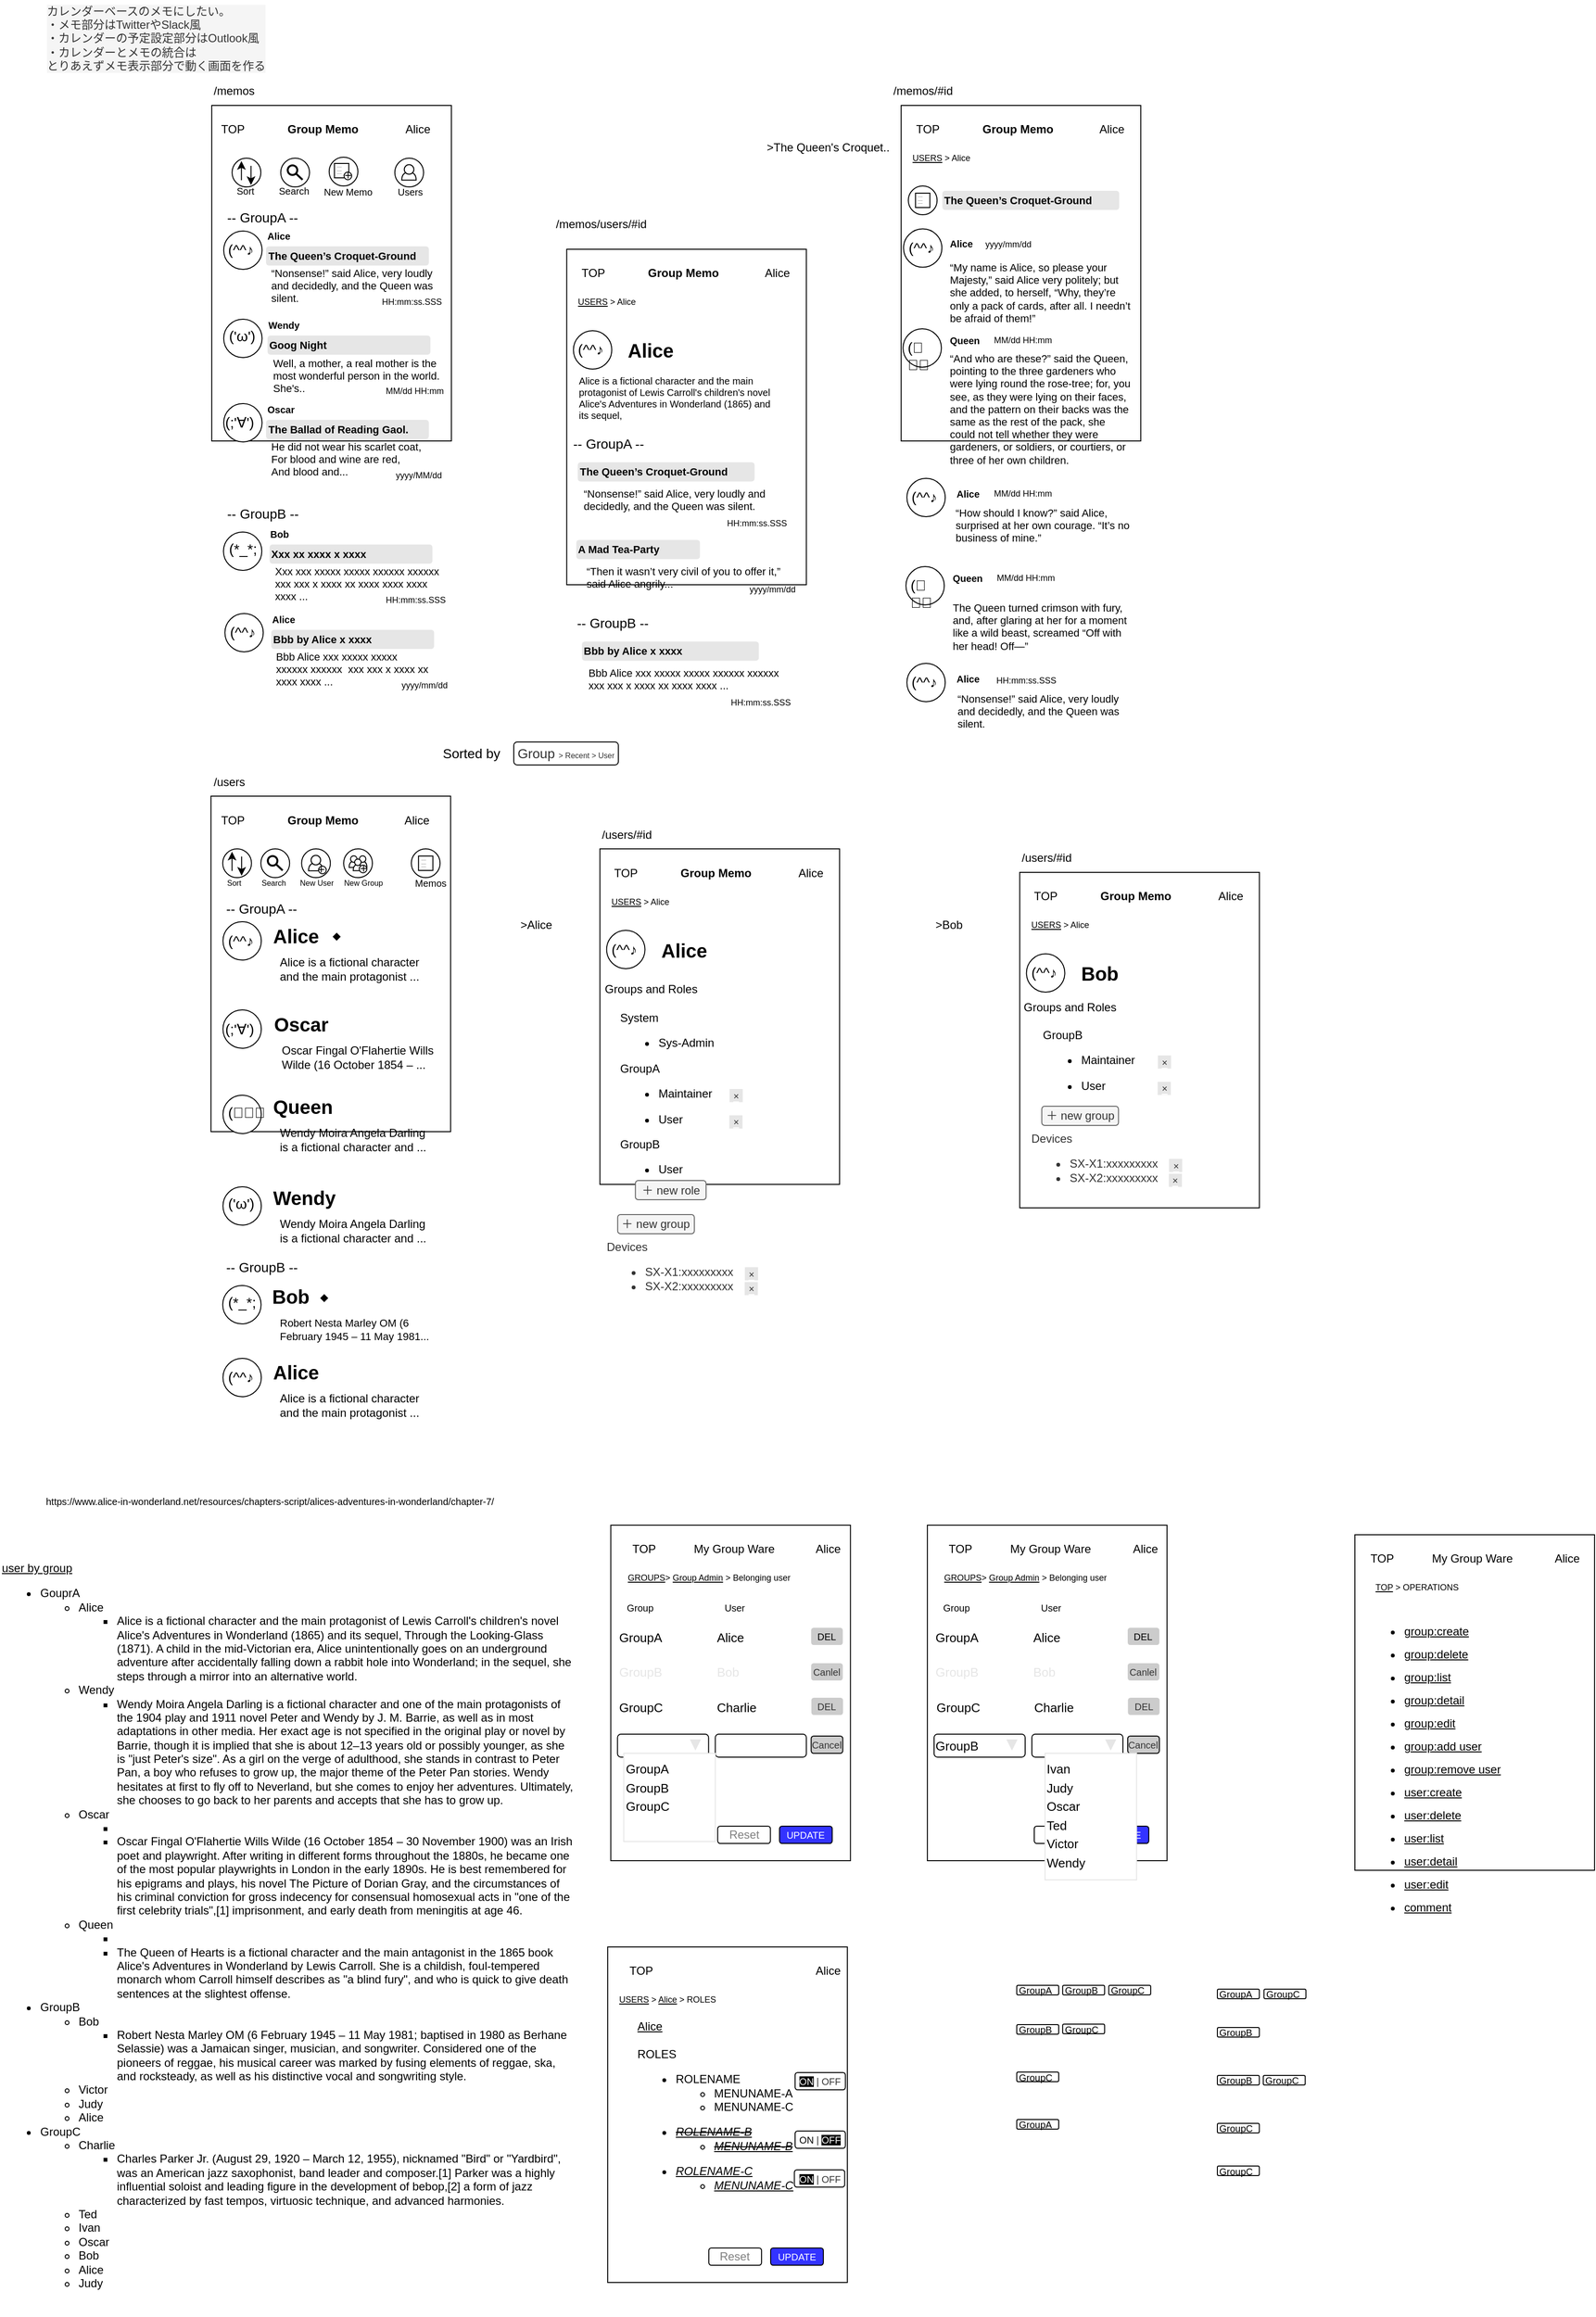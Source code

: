 <mxfile version="20.2.3" type="device"><diagram name="Page-1" id="bd83a815-5ea8-2e97-e5ec-87c9f400f2fa"><mxGraphModel dx="981" dy="1830" grid="1" gridSize="20" guides="1" tooltips="1" connect="1" arrows="1" fold="1" page="1" pageScale="1.5" pageWidth="1169" pageHeight="826" background="none" math="0" shadow="0"><root><mxCell id="0" style=";html=1;"/><mxCell id="1" style=";html=1;" parent="0"/><mxCell id="DHKwTh1m4RbKq4qAhQxK-6" value="" style="rounded=0;whiteSpace=wrap;html=1;labelBackgroundColor=none;fontColor=#000000;" parent="1" vertex="1"><mxGeometry x="240.89" y="-1121" width="250" height="350" as="geometry"/></mxCell><mxCell id="qI4r9ZxEIccgniegSJQ2-222" value="&lt;font style=&quot;font-size: 10px;&quot;&gt;Sort&lt;/font&gt;" style="text;html=1;strokeColor=none;fillColor=none;align=left;verticalAlign=middle;whiteSpace=wrap;rounded=0;labelBackgroundColor=none;fontSize=12;fontColor=#000000;strokeWidth=10;" parent="1" vertex="1"><mxGeometry x="265.02" y="-1037" width="35.87" height="10" as="geometry"/></mxCell><mxCell id="qI4r9ZxEIccgniegSJQ2-223" value="/memos/users/#id" style="text;html=1;strokeColor=none;fillColor=none;align=left;verticalAlign=middle;whiteSpace=wrap;rounded=0;labelBackgroundColor=none;fontSize=12;fontColor=#000000;" parent="1" vertex="1"><mxGeometry x="598.08" y="-1012" width="120.53" height="30" as="geometry"/></mxCell><mxCell id="qI4r9ZxEIccgniegSJQ2-236" value="" style="rounded=0;whiteSpace=wrap;html=1;labelBackgroundColor=none;fontColor=#000000;" parent="1" vertex="1"><mxGeometry x="653.97" y="800" width="250" height="350" as="geometry"/></mxCell><mxCell id="qI4r9ZxEIccgniegSJQ2-237" value="&lt;u style=&quot;font-size: 9px;&quot;&gt;USERS&lt;/u&gt; &amp;gt; &lt;u style=&quot;font-size: 9px;&quot;&gt;Alice&lt;/u&gt; &amp;gt; ROLES" style="text;html=1;strokeColor=none;fillColor=none;align=left;verticalAlign=middle;whiteSpace=wrap;rounded=0;labelBackgroundColor=none;fontColor=#000000;fontSize=9;" parent="1" vertex="1"><mxGeometry x="663.97" y="840" width="190" height="30" as="geometry"/></mxCell><mxCell id="qI4r9ZxEIccgniegSJQ2-238" value="Reset" style="rounded=1;whiteSpace=wrap;html=1;labelBackgroundColor=#ffffff;fontSize=12;fontColor=#808080;fillColor=none;" parent="1" vertex="1"><mxGeometry x="759.47" y="1114" width="55" height="18" as="geometry"/></mxCell><mxCell id="qI4r9ZxEIccgniegSJQ2-239" value="UPDATE" style="rounded=1;whiteSpace=wrap;html=1;labelBackgroundColor=none;fontSize=10;fontColor=#FFFFFF;fillColor=#3333FF;" parent="1" vertex="1"><mxGeometry x="823.97" y="1114" width="55" height="18" as="geometry"/></mxCell><mxCell id="qI4r9ZxEIccgniegSJQ2-240" value="&lt;span style=&quot;background-color: rgb(0, 0, 0);&quot;&gt;&lt;font color=&quot;#ffffff&quot;&gt;ON&lt;/font&gt;&lt;/span&gt; | OFF" style="rounded=1;whiteSpace=wrap;html=1;labelBackgroundColor=none;fontSize=10;fontColor=#333333;fillColor=none;strokeColor=default;" parent="1" vertex="1"><mxGeometry x="849.47" y="931" width="52.5" height="18" as="geometry"/></mxCell><mxCell id="qI4r9ZxEIccgniegSJQ2-241" value="&lt;span style=&quot;background-color: rgb(0, 0, 0);&quot;&gt;&lt;font color=&quot;#ffffff&quot;&gt;ON&lt;/font&gt;&lt;/span&gt; | OFF" style="rounded=1;whiteSpace=wrap;html=1;labelBackgroundColor=none;fontSize=10;fontColor=#333333;fillColor=none;strokeColor=default;" parent="1" vertex="1"><mxGeometry x="848.72" y="1032.5" width="52.5" height="18" as="geometry"/></mxCell><mxCell id="qI4r9ZxEIccgniegSJQ2-242" value="&lt;font style=&quot;&quot; color=&quot;#000000&quot;&gt;ON&lt;/font&gt; | &lt;span style=&quot;background-color: rgb(0, 0, 0);&quot;&gt;&lt;font color=&quot;#ffffff&quot;&gt;OFF&lt;/font&gt;&lt;/span&gt;" style="rounded=1;whiteSpace=wrap;html=1;labelBackgroundColor=none;fontSize=10;fontColor=#333333;fillColor=none;strokeColor=default;" parent="1" vertex="1"><mxGeometry x="849.47" y="992" width="52.5" height="18" as="geometry"/></mxCell><mxCell id="qI4r9ZxEIccgniegSJQ2-243" value="&lt;span style=&quot;background-color: initial;&quot;&gt;&lt;u&gt;Alice&lt;br&gt;&lt;/u&gt;&lt;br&gt;ROLES&lt;/span&gt;&lt;span style=&quot;background-color: initial;&quot;&gt;&lt;br&gt;&lt;/span&gt;&lt;ul&gt;&lt;li&gt;&lt;span style=&quot;background-color: initial;&quot;&gt;ROLENAME&lt;/span&gt;&lt;/li&gt;&lt;ul&gt;&lt;li&gt;&lt;span style=&quot;background-color: initial;&quot;&gt;MENUNAME-A&lt;/span&gt;&lt;/li&gt;&lt;li&gt;&lt;span style=&quot;background-color: initial;&quot;&gt;MENUNAME-C&lt;/span&gt;&lt;/li&gt;&lt;/ul&gt;&lt;/ul&gt;&lt;ul&gt;&lt;li&gt;&lt;span style=&quot;background-color: initial;&quot;&gt;&lt;i style=&quot;&quot;&gt;&lt;u&gt;&lt;strike&gt;ROLENAME-B&lt;/strike&gt;&lt;/u&gt;&lt;/i&gt;&lt;/span&gt;&lt;/li&gt;&lt;ul&gt;&lt;li&gt;&lt;span style=&quot;background-color: initial;&quot;&gt;&lt;i style=&quot;&quot;&gt;&lt;u&gt;&lt;strike&gt;MENUNAME-B&lt;/strike&gt;&lt;/u&gt;&lt;/i&gt;&lt;/span&gt;&lt;/li&gt;&lt;/ul&gt;&lt;/ul&gt;&lt;ul&gt;&lt;li&gt;&lt;span style=&quot;background-color: initial;&quot;&gt;&lt;i&gt;&lt;u&gt;ROLENAME-C&lt;/u&gt;&lt;/i&gt;&lt;/span&gt;&lt;/li&gt;&lt;ul&gt;&lt;li&gt;&lt;span style=&quot;background-color: initial;&quot;&gt;&lt;i&gt;&lt;u&gt;MENUNAME-C&lt;/u&gt;&lt;/i&gt;&lt;/span&gt;&lt;/li&gt;&lt;/ul&gt;&lt;/ul&gt;&lt;br&gt;&lt;blockquote style=&quot;margin: 0 0 0 40px; border: none; padding: 0px;&quot;&gt;&lt;/blockquote&gt;&lt;blockquote style=&quot;margin: 0 0 0 40px; border: none; padding: 0px;&quot;&gt;&lt;/blockquote&gt;&lt;blockquote style=&quot;margin: 0 0 0 40px; border: none; padding: 0px;&quot;&gt;&lt;/blockquote&gt;&lt;blockquote style=&quot;margin: 0 0 0 40px; border: none; padding: 0px;&quot;&gt;&lt;/blockquote&gt;&lt;blockquote style=&quot;margin: 0 0 0 40px; border: none; padding: 0px;&quot;&gt;&lt;/blockquote&gt;&lt;blockquote style=&quot;margin: 0 0 0 40px; border: none; padding: 0px;&quot;&gt;&lt;/blockquote&gt;&lt;blockquote style=&quot;margin: 0 0 0 40px; border: none; padding: 0px;&quot;&gt;&lt;/blockquote&gt;&lt;blockquote style=&quot;margin: 0 0 0 40px; border: none; padding: 0px;&quot;&gt;&lt;/blockquote&gt;&lt;blockquote style=&quot;margin: 0 0 0 40px; border: none; padding: 0px;&quot;&gt;&lt;/blockquote&gt;&lt;blockquote style=&quot;margin: 0 0 0 40px; border: none; padding: 0px;&quot;&gt;&lt;/blockquote&gt;&lt;blockquote style=&quot;margin: 0 0 0 40px; border: none; padding: 0px;&quot;&gt;&lt;/blockquote&gt;" style="text;html=1;strokeColor=none;fillColor=none;align=left;verticalAlign=top;whiteSpace=wrap;rounded=0;labelBackgroundColor=none;fontColor=#000000;" parent="1" vertex="1"><mxGeometry x="682.97" y="869" width="180" height="201" as="geometry"/></mxCell><mxCell id="qI4r9ZxEIccgniegSJQ2-244" value="TOP" style="text;html=1;strokeColor=none;fillColor=none;align=center;verticalAlign=middle;whiteSpace=wrap;rounded=0;labelBackgroundColor=none;fontColor=#000000;" parent="1" vertex="1"><mxGeometry x="669.47" y="810" width="40" height="30" as="geometry"/></mxCell><mxCell id="qI4r9ZxEIccgniegSJQ2-245" value="Alice" style="text;html=1;strokeColor=none;fillColor=none;align=center;verticalAlign=middle;whiteSpace=wrap;rounded=0;labelBackgroundColor=none;fontColor=#000000;" parent="1" vertex="1"><mxGeometry x="864.47" y="810" width="40" height="30" as="geometry"/></mxCell><mxCell id="qI4r9ZxEIccgniegSJQ2-457" value="TOP" style="text;html=1;strokeColor=none;fillColor=none;align=center;verticalAlign=middle;whiteSpace=wrap;rounded=0;labelBackgroundColor=none;fontColor=#000000;" parent="1" vertex="1"><mxGeometry x="243.39" y="-1111" width="40" height="30" as="geometry"/></mxCell><mxCell id="qI4r9ZxEIccgniegSJQ2-458" value="Alice" style="text;html=1;strokeColor=none;fillColor=none;align=center;verticalAlign=middle;whiteSpace=wrap;rounded=0;labelBackgroundColor=none;fontColor=#000000;" parent="1" vertex="1"><mxGeometry x="435.89" y="-1111" width="40" height="30" as="geometry"/></mxCell><mxCell id="qI4r9ZxEIccgniegSJQ2-459" value="&lt;b&gt;Group Memo&lt;/b&gt;" style="text;html=1;strokeColor=none;fillColor=none;align=center;verticalAlign=middle;whiteSpace=wrap;rounded=0;labelBackgroundColor=none;fontSize=12;fontColor=#000000;" parent="1" vertex="1"><mxGeometry x="298.39" y="-1111" width="117.5" height="30" as="geometry"/></mxCell><mxCell id="qI4r9ZxEIccgniegSJQ2-658" value="&lt;font style=&quot;font-size: 14px;&quot;&gt;-- GroupA --&lt;/font&gt;" style="text;html=1;strokeColor=none;fillColor=none;align=left;verticalAlign=middle;whiteSpace=wrap;rounded=0;labelBackgroundColor=none;fontColor=#000000;fontSize=9;" parent="1" vertex="1"><mxGeometry x="254.64" y="-1019" width="190" height="30" as="geometry"/></mxCell><mxCell id="qI4r9ZxEIccgniegSJQ2-667" value="" style="rounded=0;whiteSpace=wrap;html=1;labelBackgroundColor=none;fontColor=#000000;" parent="1" vertex="1"><mxGeometry x="1433.47" y="370" width="250" height="350" as="geometry"/></mxCell><mxCell id="qI4r9ZxEIccgniegSJQ2-668" value="&lt;ul style=&quot;line-height: 2;&quot;&gt;&lt;li&gt;&lt;u&gt;group:create&lt;/u&gt;&lt;/li&gt;&lt;li&gt;&lt;u&gt;&lt;u&gt;group:&lt;/u&gt;delete&lt;br&gt;&lt;/u&gt;&lt;/li&gt;&lt;li&gt;&lt;u&gt;group:list&lt;/u&gt;&lt;/li&gt;&lt;li&gt;&lt;u&gt;group:detail&lt;/u&gt;&lt;/li&gt;&lt;li&gt;&lt;u&gt;group:edit&lt;/u&gt;&lt;/li&gt;&lt;li&gt;&lt;u&gt;group:add user&lt;/u&gt;&lt;/li&gt;&lt;li&gt;&lt;u&gt;group:remove user&lt;/u&gt;&lt;/li&gt;&lt;li&gt;&lt;u style=&quot;background-color: initial;&quot;&gt;&lt;span style=&quot;background-color: initial;&quot;&gt;user:create&lt;/span&gt;&lt;/u&gt;&lt;br&gt;&lt;/li&gt;&lt;li&gt;&lt;u style=&quot;background-color: initial;&quot;&gt;&lt;span style=&quot;background-color: initial;&quot;&gt;user:delete&lt;/span&gt;&lt;/u&gt;&lt;br&gt;&lt;/li&gt;&lt;li&gt;&lt;u style=&quot;background-color: initial;&quot;&gt;&lt;span style=&quot;background-color: initial;&quot;&gt;user:list&lt;/span&gt;&lt;/u&gt;&lt;/li&gt;&lt;li&gt;&lt;u style=&quot;background-color: initial;&quot;&gt;&lt;span style=&quot;background-color: initial;&quot;&gt;user:detail&lt;/span&gt;&lt;/u&gt;&lt;/li&gt;&lt;li&gt;&lt;u&gt;user:edit&lt;/u&gt;&lt;/li&gt;&lt;li&gt;&lt;u&gt;comment&lt;/u&gt;&lt;/li&gt;&lt;/ul&gt;" style="text;html=1;strokeColor=none;fillColor=none;align=left;verticalAlign=top;whiteSpace=wrap;rounded=0;labelBackgroundColor=none;fontColor=#000000;" parent="1" vertex="1"><mxGeometry x="1443.47" y="440" width="230" height="260" as="geometry"/></mxCell><mxCell id="qI4r9ZxEIccgniegSJQ2-669" value="&lt;u style=&quot;font-size: 9px;&quot;&gt;TOP&lt;/u&gt; &amp;gt; OPERATIONS" style="text;html=1;strokeColor=none;fillColor=none;align=left;verticalAlign=middle;whiteSpace=wrap;rounded=0;labelBackgroundColor=none;fontColor=#000000;fontSize=9;" parent="1" vertex="1"><mxGeometry x="1453.47" y="410" width="90" height="30" as="geometry"/></mxCell><mxCell id="qI4r9ZxEIccgniegSJQ2-675" value="TOP" style="text;html=1;strokeColor=none;fillColor=none;align=center;verticalAlign=middle;whiteSpace=wrap;rounded=0;labelBackgroundColor=none;fontColor=#000000;" parent="1" vertex="1"><mxGeometry x="1442.22" y="380" width="40" height="30" as="geometry"/></mxCell><mxCell id="qI4r9ZxEIccgniegSJQ2-676" value="Alice" style="text;html=1;strokeColor=none;fillColor=none;align=center;verticalAlign=middle;whiteSpace=wrap;rounded=0;labelBackgroundColor=none;fontColor=#000000;" parent="1" vertex="1"><mxGeometry x="1634.72" y="380" width="40" height="30" as="geometry"/></mxCell><mxCell id="qI4r9ZxEIccgniegSJQ2-677" value="My Group Ware" style="text;html=1;strokeColor=none;fillColor=none;align=center;verticalAlign=middle;whiteSpace=wrap;rounded=0;labelBackgroundColor=none;fontSize=12;fontColor=#000000;" parent="1" vertex="1"><mxGeometry x="1497.22" y="380" width="117.5" height="30" as="geometry"/></mxCell><mxCell id="qI4r9ZxEIccgniegSJQ2-762" value="" style="rounded=0;whiteSpace=wrap;html=1;labelBackgroundColor=none;fontColor=#000000;" parent="1" vertex="1"><mxGeometry x="657.22" y="360" width="250" height="350" as="geometry"/></mxCell><mxCell id="qI4r9ZxEIccgniegSJQ2-763" value="&lt;u&gt;GROUPS&lt;/u&gt;&amp;gt; &lt;u style=&quot;font-size: 9px;&quot;&gt;Group Admin&lt;/u&gt; &amp;gt; Belonging user" style="text;html=1;strokeColor=none;fillColor=none;align=left;verticalAlign=middle;whiteSpace=wrap;rounded=0;labelBackgroundColor=none;fontColor=#000000;fontSize=9;" parent="1" vertex="1"><mxGeometry x="673.22" y="400" width="190" height="30" as="geometry"/></mxCell><mxCell id="qI4r9ZxEIccgniegSJQ2-764" value="Reset" style="rounded=1;whiteSpace=wrap;html=1;labelBackgroundColor=#ffffff;fontSize=12;fontColor=#808080;fillColor=none;" parent="1" vertex="1"><mxGeometry x="768.72" y="674" width="55" height="18" as="geometry"/></mxCell><mxCell id="qI4r9ZxEIccgniegSJQ2-765" value="UPDATE" style="rounded=1;whiteSpace=wrap;html=1;labelBackgroundColor=none;fontSize=10;fontColor=#FFFFFF;fillColor=#3333FF;" parent="1" vertex="1"><mxGeometry x="833.22" y="674" width="55" height="18" as="geometry"/></mxCell><mxCell id="qI4r9ZxEIccgniegSJQ2-766" value="&lt;font style=&quot;font-size: 13px;&quot;&gt;GroupB&lt;/font&gt;" style="rounded=1;whiteSpace=wrap;html=1;labelBackgroundColor=none;fontSize=13;fontColor=#E6E6E6;fillColor=none;align=left;strokeColor=#FFFFFF;verticalAlign=middle;" parent="1" vertex="1"><mxGeometry x="664.22" y="501" width="95" height="24" as="geometry"/></mxCell><mxCell id="qI4r9ZxEIccgniegSJQ2-767" value="&lt;font style=&quot;font-size: 13px;&quot;&gt;Bob&lt;/font&gt;" style="rounded=1;whiteSpace=wrap;html=1;labelBackgroundColor=none;fontSize=13;fontColor=#E6E6E6;fillColor=none;align=left;strokeColor=#FFFFFF;verticalAlign=middle;" parent="1" vertex="1"><mxGeometry x="766.22" y="501" width="95" height="24" as="geometry"/></mxCell><mxCell id="qI4r9ZxEIccgniegSJQ2-768" value="&lt;font style=&quot;font-size: 13px;&quot;&gt;GroupA&lt;/font&gt;" style="rounded=1;whiteSpace=wrap;html=1;labelBackgroundColor=none;fontSize=13;fontColor=#000000;fillColor=none;align=left;strokeColor=#FFFFFF;verticalAlign=middle;" parent="1" vertex="1"><mxGeometry x="664.22" y="465" width="95" height="24" as="geometry"/></mxCell><mxCell id="qI4r9ZxEIccgniegSJQ2-769" value="&lt;font style=&quot;font-size: 13px;&quot;&gt;Alice&lt;/font&gt;" style="rounded=1;whiteSpace=wrap;html=1;labelBackgroundColor=none;fontSize=13;fontColor=#000000;fillColor=none;align=left;strokeColor=#FFFFFF;verticalAlign=middle;" parent="1" vertex="1"><mxGeometry x="766.22" y="465" width="95" height="24" as="geometry"/></mxCell><mxCell id="qI4r9ZxEIccgniegSJQ2-770" value="&lt;font style=&quot;font-size: 10px;&quot;&gt;Group&lt;/font&gt;&lt;br style=&quot;font-size: 10px;&quot;&gt;&lt;blockquote style=&quot;margin: 0px 0px 0px 40px; border: none; padding: 0px; font-size: 10px;&quot;&gt;&lt;/blockquote&gt;&lt;blockquote style=&quot;margin: 0px 0px 0px 40px; border: none; padding: 0px; font-size: 10px;&quot;&gt;&lt;/blockquote&gt;&lt;blockquote style=&quot;margin: 0px 0px 0px 40px; border: none; padding: 0px; font-size: 10px;&quot;&gt;&lt;/blockquote&gt;&lt;blockquote style=&quot;margin: 0px 0px 0px 40px; border: none; padding: 0px; font-size: 10px;&quot;&gt;&lt;/blockquote&gt;&lt;blockquote style=&quot;margin: 0px 0px 0px 40px; border: none; padding: 0px; font-size: 10px;&quot;&gt;&lt;/blockquote&gt;&lt;blockquote style=&quot;margin: 0px 0px 0px 40px; border: none; padding: 0px; font-size: 10px;&quot;&gt;&lt;/blockquote&gt;&lt;blockquote style=&quot;margin: 0px 0px 0px 40px; border: none; padding: 0px; font-size: 10px;&quot;&gt;&lt;/blockquote&gt;&lt;blockquote style=&quot;margin: 0px 0px 0px 40px; border: none; padding: 0px; font-size: 10px;&quot;&gt;&lt;/blockquote&gt;&lt;blockquote style=&quot;margin: 0px 0px 0px 40px; border: none; padding: 0px; font-size: 10px;&quot;&gt;&lt;/blockquote&gt;&lt;blockquote style=&quot;margin: 0px 0px 0px 40px; border: none; padding: 0px; font-size: 10px;&quot;&gt;&lt;/blockquote&gt;&lt;blockquote style=&quot;margin: 0px 0px 0px 40px; border: none; padding: 0px; font-size: 10px;&quot;&gt;&lt;/blockquote&gt;" style="text;html=1;strokeColor=none;fillColor=none;align=left;verticalAlign=top;whiteSpace=wrap;rounded=0;labelBackgroundColor=none;fontColor=#000000;fontSize=10;" parent="1" vertex="1"><mxGeometry x="672.22" y="434" width="40" height="31" as="geometry"/></mxCell><mxCell id="qI4r9ZxEIccgniegSJQ2-771" value="&lt;font style=&quot;font-size: 10px;&quot;&gt;User&lt;/font&gt;&lt;br style=&quot;font-size: 10px;&quot;&gt;&lt;blockquote style=&quot;margin: 0px 0px 0px 40px; border: none; padding: 0px; font-size: 10px;&quot;&gt;&lt;/blockquote&gt;&lt;blockquote style=&quot;margin: 0px 0px 0px 40px; border: none; padding: 0px; font-size: 10px;&quot;&gt;&lt;/blockquote&gt;&lt;blockquote style=&quot;margin: 0px 0px 0px 40px; border: none; padding: 0px; font-size: 10px;&quot;&gt;&lt;/blockquote&gt;&lt;blockquote style=&quot;margin: 0px 0px 0px 40px; border: none; padding: 0px; font-size: 10px;&quot;&gt;&lt;/blockquote&gt;&lt;blockquote style=&quot;margin: 0px 0px 0px 40px; border: none; padding: 0px; font-size: 10px;&quot;&gt;&lt;/blockquote&gt;&lt;blockquote style=&quot;margin: 0px 0px 0px 40px; border: none; padding: 0px; font-size: 10px;&quot;&gt;&lt;/blockquote&gt;&lt;blockquote style=&quot;margin: 0px 0px 0px 40px; border: none; padding: 0px; font-size: 10px;&quot;&gt;&lt;/blockquote&gt;&lt;blockquote style=&quot;margin: 0px 0px 0px 40px; border: none; padding: 0px; font-size: 10px;&quot;&gt;&lt;/blockquote&gt;&lt;blockquote style=&quot;margin: 0px 0px 0px 40px; border: none; padding: 0px; font-size: 10px;&quot;&gt;&lt;/blockquote&gt;&lt;blockquote style=&quot;margin: 0px 0px 0px 40px; border: none; padding: 0px; font-size: 10px;&quot;&gt;&lt;/blockquote&gt;&lt;blockquote style=&quot;margin: 0px 0px 0px 40px; border: none; padding: 0px; font-size: 10px;&quot;&gt;&lt;/blockquote&gt;" style="text;html=1;strokeColor=none;fillColor=none;align=left;verticalAlign=top;whiteSpace=wrap;rounded=0;labelBackgroundColor=none;fontColor=#000000;fontSize=10;" parent="1" vertex="1"><mxGeometry x="774.22" y="434" width="40" height="31" as="geometry"/></mxCell><mxCell id="qI4r9ZxEIccgniegSJQ2-772" value="DEL" style="rounded=1;whiteSpace=wrap;html=1;labelBackgroundColor=none;fontSize=10;fontColor=#000000;fillColor=#CCCCCC;strokeColor=none;" parent="1" vertex="1"><mxGeometry x="866.22" y="467" width="33" height="18" as="geometry"/></mxCell><mxCell id="qI4r9ZxEIccgniegSJQ2-773" value="Canlel" style="rounded=1;whiteSpace=wrap;html=1;labelBackgroundColor=none;fontSize=10;fontColor=#333333;fillColor=#CCCCCC;strokeColor=none;" parent="1" vertex="1"><mxGeometry x="866.22" y="504" width="33" height="18" as="geometry"/></mxCell><mxCell id="qI4r9ZxEIccgniegSJQ2-774" value="Cancel" style="rounded=1;whiteSpace=wrap;html=1;labelBackgroundColor=none;fontSize=10;fontColor=#333333;fillColor=#CCCCCC;strokeColor=default;" parent="1" vertex="1"><mxGeometry x="866.22" y="580" width="33" height="18" as="geometry"/></mxCell><mxCell id="qI4r9ZxEIccgniegSJQ2-775" value="TOP" style="text;html=1;strokeColor=none;fillColor=none;align=center;verticalAlign=middle;whiteSpace=wrap;rounded=0;labelBackgroundColor=none;fontColor=#000000;" parent="1" vertex="1"><mxGeometry x="671.97" y="370" width="40" height="30" as="geometry"/></mxCell><mxCell id="qI4r9ZxEIccgniegSJQ2-776" value="Alice" style="text;html=1;strokeColor=none;fillColor=none;align=center;verticalAlign=middle;whiteSpace=wrap;rounded=0;labelBackgroundColor=none;fontColor=#000000;" parent="1" vertex="1"><mxGeometry x="864.47" y="370" width="40" height="30" as="geometry"/></mxCell><mxCell id="qI4r9ZxEIccgniegSJQ2-777" value="My Group Ware" style="text;html=1;strokeColor=none;fillColor=none;align=center;verticalAlign=middle;whiteSpace=wrap;rounded=0;labelBackgroundColor=none;fontSize=12;fontColor=#000000;" parent="1" vertex="1"><mxGeometry x="726.97" y="370" width="117.5" height="30" as="geometry"/></mxCell><mxCell id="qI4r9ZxEIccgniegSJQ2-778" value="&lt;font style=&quot;font-size: 13px;&quot;&gt;GroupC&lt;/font&gt;" style="rounded=1;whiteSpace=wrap;html=1;labelBackgroundColor=none;fontSize=13;fontColor=#000000;fillColor=none;align=left;strokeColor=#FFFFFF;verticalAlign=middle;" parent="1" vertex="1"><mxGeometry x="664.47" y="538" width="95" height="24" as="geometry"/></mxCell><mxCell id="qI4r9ZxEIccgniegSJQ2-779" value="Charlie" style="rounded=1;whiteSpace=wrap;html=1;labelBackgroundColor=none;fontSize=13;fontColor=#000000;fillColor=none;align=left;strokeColor=#FFFFFF;verticalAlign=middle;" parent="1" vertex="1"><mxGeometry x="766.47" y="538" width="95" height="24" as="geometry"/></mxCell><mxCell id="qI4r9ZxEIccgniegSJQ2-780" value="DEL" style="rounded=1;whiteSpace=wrap;html=1;labelBackgroundColor=none;fontSize=10;fontColor=#333333;fillColor=#CCCCCC;strokeColor=none;" parent="1" vertex="1"><mxGeometry x="866.47" y="540" width="33" height="18" as="geometry"/></mxCell><mxCell id="qI4r9ZxEIccgniegSJQ2-781" value="" style="rounded=1;whiteSpace=wrap;html=1;labelBackgroundColor=none;fontSize=13;fontColor=#000000;fillColor=none;align=left;strokeColor=#000000;verticalAlign=middle;" parent="1" vertex="1"><mxGeometry x="664.22" y="578" width="95" height="24" as="geometry"/></mxCell><mxCell id="qI4r9ZxEIccgniegSJQ2-782" value="" style="rounded=1;whiteSpace=wrap;html=1;labelBackgroundColor=none;fontSize=13;fontColor=#000000;fillColor=none;align=left;strokeColor=#000000;verticalAlign=middle;" parent="1" vertex="1"><mxGeometry x="766.22" y="578" width="95" height="24" as="geometry"/></mxCell><mxCell id="qI4r9ZxEIccgniegSJQ2-789" value="" style="verticalLabelPosition=bottom;verticalAlign=top;html=1;shape=mxgraph.basic.acute_triangle;dx=0.5;labelBackgroundColor=#000000;fontSize=13;fontColor=#000000;strokeColor=#E6E6E6;fillColor=#E6E6E6;rotation=-180;" parent="1" vertex="1"><mxGeometry x="740.47" y="584" width="10" height="10" as="geometry"/></mxCell><mxCell id="qI4r9ZxEIccgniegSJQ2-790" value="&lt;span style=&quot;line-height: 1.5;&quot;&gt;GroupA&lt;br&gt;GroupB&lt;br&gt;GroupC&lt;br&gt;&lt;/span&gt;" style="rounded=0;whiteSpace=wrap;html=1;labelBackgroundColor=none;fontSize=13;fontColor=#000000;strokeColor=#E6E6E6;fillColor=#FFFFFF;labelBorderColor=none;align=left;verticalAlign=top;" parent="1" vertex="1"><mxGeometry x="670.72" y="598" width="95.5" height="92" as="geometry"/></mxCell><mxCell id="qI4r9ZxEIccgniegSJQ2-866" value="" style="rounded=0;whiteSpace=wrap;html=1;labelBackgroundColor=none;fontColor=#000000;" parent="1" vertex="1"><mxGeometry x="987.47" y="360" width="250" height="350" as="geometry"/></mxCell><mxCell id="qI4r9ZxEIccgniegSJQ2-867" value="&lt;u&gt;GROUPS&lt;/u&gt;&amp;gt; &lt;u style=&quot;font-size: 9px;&quot;&gt;Group Admin&lt;/u&gt; &amp;gt; Belonging user" style="text;html=1;strokeColor=none;fillColor=none;align=left;verticalAlign=middle;whiteSpace=wrap;rounded=0;labelBackgroundColor=none;fontColor=#000000;fontSize=9;" parent="1" vertex="1"><mxGeometry x="1003.47" y="400" width="190" height="30" as="geometry"/></mxCell><mxCell id="qI4r9ZxEIccgniegSJQ2-868" value="Reset" style="rounded=1;whiteSpace=wrap;html=1;labelBackgroundColor=#ffffff;fontSize=12;fontColor=#808080;fillColor=none;" parent="1" vertex="1"><mxGeometry x="1098.97" y="674" width="55" height="18" as="geometry"/></mxCell><mxCell id="qI4r9ZxEIccgniegSJQ2-869" value="UPDATE" style="rounded=1;whiteSpace=wrap;html=1;labelBackgroundColor=none;fontSize=10;fontColor=#FFFFFF;fillColor=#3333FF;" parent="1" vertex="1"><mxGeometry x="1163.47" y="674" width="55" height="18" as="geometry"/></mxCell><mxCell id="qI4r9ZxEIccgniegSJQ2-870" value="&lt;font style=&quot;font-size: 13px;&quot;&gt;GroupB&lt;/font&gt;" style="rounded=1;whiteSpace=wrap;html=1;labelBackgroundColor=none;fontSize=13;fontColor=#E6E6E6;fillColor=none;align=left;strokeColor=#FFFFFF;verticalAlign=middle;" parent="1" vertex="1"><mxGeometry x="994.47" y="501" width="95" height="24" as="geometry"/></mxCell><mxCell id="qI4r9ZxEIccgniegSJQ2-871" value="&lt;font style=&quot;font-size: 13px;&quot;&gt;Bob&lt;/font&gt;" style="rounded=1;whiteSpace=wrap;html=1;labelBackgroundColor=none;fontSize=13;fontColor=#E6E6E6;fillColor=none;align=left;strokeColor=#FFFFFF;verticalAlign=middle;" parent="1" vertex="1"><mxGeometry x="1096.47" y="501" width="95" height="24" as="geometry"/></mxCell><mxCell id="qI4r9ZxEIccgniegSJQ2-872" value="&lt;font style=&quot;font-size: 13px;&quot;&gt;GroupA&lt;/font&gt;" style="rounded=1;whiteSpace=wrap;html=1;labelBackgroundColor=none;fontSize=13;fontColor=#000000;fillColor=none;align=left;strokeColor=#FFFFFF;verticalAlign=middle;" parent="1" vertex="1"><mxGeometry x="994.47" y="465" width="95" height="24" as="geometry"/></mxCell><mxCell id="qI4r9ZxEIccgniegSJQ2-873" value="&lt;font style=&quot;font-size: 13px;&quot;&gt;Alice&lt;/font&gt;" style="rounded=1;whiteSpace=wrap;html=1;labelBackgroundColor=none;fontSize=13;fontColor=#000000;fillColor=none;align=left;strokeColor=#FFFFFF;verticalAlign=middle;" parent="1" vertex="1"><mxGeometry x="1096.47" y="465" width="95" height="24" as="geometry"/></mxCell><mxCell id="qI4r9ZxEIccgniegSJQ2-874" value="&lt;font style=&quot;font-size: 10px;&quot;&gt;Group&lt;/font&gt;&lt;br style=&quot;font-size: 10px;&quot;&gt;&lt;blockquote style=&quot;margin: 0px 0px 0px 40px; border: none; padding: 0px; font-size: 10px;&quot;&gt;&lt;/blockquote&gt;&lt;blockquote style=&quot;margin: 0px 0px 0px 40px; border: none; padding: 0px; font-size: 10px;&quot;&gt;&lt;/blockquote&gt;&lt;blockquote style=&quot;margin: 0px 0px 0px 40px; border: none; padding: 0px; font-size: 10px;&quot;&gt;&lt;/blockquote&gt;&lt;blockquote style=&quot;margin: 0px 0px 0px 40px; border: none; padding: 0px; font-size: 10px;&quot;&gt;&lt;/blockquote&gt;&lt;blockquote style=&quot;margin: 0px 0px 0px 40px; border: none; padding: 0px; font-size: 10px;&quot;&gt;&lt;/blockquote&gt;&lt;blockquote style=&quot;margin: 0px 0px 0px 40px; border: none; padding: 0px; font-size: 10px;&quot;&gt;&lt;/blockquote&gt;&lt;blockquote style=&quot;margin: 0px 0px 0px 40px; border: none; padding: 0px; font-size: 10px;&quot;&gt;&lt;/blockquote&gt;&lt;blockquote style=&quot;margin: 0px 0px 0px 40px; border: none; padding: 0px; font-size: 10px;&quot;&gt;&lt;/blockquote&gt;&lt;blockquote style=&quot;margin: 0px 0px 0px 40px; border: none; padding: 0px; font-size: 10px;&quot;&gt;&lt;/blockquote&gt;&lt;blockquote style=&quot;margin: 0px 0px 0px 40px; border: none; padding: 0px; font-size: 10px;&quot;&gt;&lt;/blockquote&gt;&lt;blockquote style=&quot;margin: 0px 0px 0px 40px; border: none; padding: 0px; font-size: 10px;&quot;&gt;&lt;/blockquote&gt;" style="text;html=1;strokeColor=none;fillColor=none;align=left;verticalAlign=top;whiteSpace=wrap;rounded=0;labelBackgroundColor=none;fontColor=#000000;fontSize=10;" parent="1" vertex="1"><mxGeometry x="1002.47" y="434" width="40" height="31" as="geometry"/></mxCell><mxCell id="qI4r9ZxEIccgniegSJQ2-875" value="&lt;font style=&quot;font-size: 10px;&quot;&gt;User&lt;/font&gt;&lt;br style=&quot;font-size: 10px;&quot;&gt;&lt;blockquote style=&quot;margin: 0px 0px 0px 40px; border: none; padding: 0px; font-size: 10px;&quot;&gt;&lt;/blockquote&gt;&lt;blockquote style=&quot;margin: 0px 0px 0px 40px; border: none; padding: 0px; font-size: 10px;&quot;&gt;&lt;/blockquote&gt;&lt;blockquote style=&quot;margin: 0px 0px 0px 40px; border: none; padding: 0px; font-size: 10px;&quot;&gt;&lt;/blockquote&gt;&lt;blockquote style=&quot;margin: 0px 0px 0px 40px; border: none; padding: 0px; font-size: 10px;&quot;&gt;&lt;/blockquote&gt;&lt;blockquote style=&quot;margin: 0px 0px 0px 40px; border: none; padding: 0px; font-size: 10px;&quot;&gt;&lt;/blockquote&gt;&lt;blockquote style=&quot;margin: 0px 0px 0px 40px; border: none; padding: 0px; font-size: 10px;&quot;&gt;&lt;/blockquote&gt;&lt;blockquote style=&quot;margin: 0px 0px 0px 40px; border: none; padding: 0px; font-size: 10px;&quot;&gt;&lt;/blockquote&gt;&lt;blockquote style=&quot;margin: 0px 0px 0px 40px; border: none; padding: 0px; font-size: 10px;&quot;&gt;&lt;/blockquote&gt;&lt;blockquote style=&quot;margin: 0px 0px 0px 40px; border: none; padding: 0px; font-size: 10px;&quot;&gt;&lt;/blockquote&gt;&lt;blockquote style=&quot;margin: 0px 0px 0px 40px; border: none; padding: 0px; font-size: 10px;&quot;&gt;&lt;/blockquote&gt;&lt;blockquote style=&quot;margin: 0px 0px 0px 40px; border: none; padding: 0px; font-size: 10px;&quot;&gt;&lt;/blockquote&gt;" style="text;html=1;strokeColor=none;fillColor=none;align=left;verticalAlign=top;whiteSpace=wrap;rounded=0;labelBackgroundColor=none;fontColor=#000000;fontSize=10;" parent="1" vertex="1"><mxGeometry x="1104.47" y="434" width="40" height="31" as="geometry"/></mxCell><mxCell id="qI4r9ZxEIccgniegSJQ2-876" value="DEL" style="rounded=1;whiteSpace=wrap;html=1;labelBackgroundColor=none;fontSize=10;fontColor=#000000;fillColor=#CCCCCC;strokeColor=none;" parent="1" vertex="1"><mxGeometry x="1196.47" y="467" width="33" height="18" as="geometry"/></mxCell><mxCell id="qI4r9ZxEIccgniegSJQ2-877" value="Canlel" style="rounded=1;whiteSpace=wrap;html=1;labelBackgroundColor=none;fontSize=10;fontColor=#333333;fillColor=#CCCCCC;strokeColor=none;" parent="1" vertex="1"><mxGeometry x="1196.47" y="504" width="33" height="18" as="geometry"/></mxCell><mxCell id="qI4r9ZxEIccgniegSJQ2-878" value="Cancel" style="rounded=1;whiteSpace=wrap;html=1;labelBackgroundColor=none;fontSize=10;fontColor=#333333;fillColor=#CCCCCC;strokeColor=default;" parent="1" vertex="1"><mxGeometry x="1196.47" y="580" width="33" height="18" as="geometry"/></mxCell><mxCell id="qI4r9ZxEIccgniegSJQ2-879" value="TOP" style="text;html=1;strokeColor=none;fillColor=none;align=center;verticalAlign=middle;whiteSpace=wrap;rounded=0;labelBackgroundColor=none;fontColor=#000000;" parent="1" vertex="1"><mxGeometry x="1002.22" y="370" width="40" height="30" as="geometry"/></mxCell><mxCell id="qI4r9ZxEIccgniegSJQ2-880" value="Alice" style="text;html=1;strokeColor=none;fillColor=none;align=center;verticalAlign=middle;whiteSpace=wrap;rounded=0;labelBackgroundColor=none;fontColor=#000000;" parent="1" vertex="1"><mxGeometry x="1194.72" y="370" width="40" height="30" as="geometry"/></mxCell><mxCell id="qI4r9ZxEIccgniegSJQ2-881" value="My Group Ware" style="text;html=1;strokeColor=none;fillColor=none;align=center;verticalAlign=middle;whiteSpace=wrap;rounded=0;labelBackgroundColor=none;fontSize=12;fontColor=#000000;" parent="1" vertex="1"><mxGeometry x="1057.22" y="370" width="117.5" height="30" as="geometry"/></mxCell><mxCell id="qI4r9ZxEIccgniegSJQ2-882" value="&lt;font style=&quot;font-size: 13px;&quot;&gt;GroupC&lt;/font&gt;" style="rounded=1;whiteSpace=wrap;html=1;labelBackgroundColor=none;fontSize=13;fontColor=#000000;fillColor=none;align=left;strokeColor=#FFFFFF;verticalAlign=middle;" parent="1" vertex="1"><mxGeometry x="994.72" y="538" width="95" height="24" as="geometry"/></mxCell><mxCell id="qI4r9ZxEIccgniegSJQ2-883" value="&lt;font style=&quot;font-size: 13px;&quot;&gt;Charlie&lt;/font&gt;" style="rounded=1;whiteSpace=wrap;html=1;labelBackgroundColor=none;fontSize=13;fontColor=#000000;fillColor=none;align=left;strokeColor=#FFFFFF;verticalAlign=middle;" parent="1" vertex="1"><mxGeometry x="1096.72" y="538" width="95" height="24" as="geometry"/></mxCell><mxCell id="qI4r9ZxEIccgniegSJQ2-884" value="DEL" style="rounded=1;whiteSpace=wrap;html=1;labelBackgroundColor=none;fontSize=10;fontColor=#333333;fillColor=#CCCCCC;strokeColor=none;" parent="1" vertex="1"><mxGeometry x="1196.72" y="540" width="33" height="18" as="geometry"/></mxCell><mxCell id="qI4r9ZxEIccgniegSJQ2-885" value="GroupB" style="rounded=1;whiteSpace=wrap;html=1;labelBackgroundColor=none;fontSize=13;fontColor=#000000;fillColor=none;align=left;strokeColor=#000000;verticalAlign=middle;" parent="1" vertex="1"><mxGeometry x="994.47" y="578" width="95" height="24" as="geometry"/></mxCell><mxCell id="qI4r9ZxEIccgniegSJQ2-886" value="" style="rounded=1;whiteSpace=wrap;html=1;labelBackgroundColor=none;fontSize=13;fontColor=#000000;fillColor=none;align=left;strokeColor=#000000;verticalAlign=middle;" parent="1" vertex="1"><mxGeometry x="1096.47" y="578" width="95" height="24" as="geometry"/></mxCell><mxCell id="qI4r9ZxEIccgniegSJQ2-887" value="" style="verticalLabelPosition=bottom;verticalAlign=top;html=1;shape=mxgraph.basic.acute_triangle;dx=0.5;labelBackgroundColor=#000000;fontSize=13;fontColor=#000000;strokeColor=#E6E6E6;fillColor=#E6E6E6;rotation=-180;" parent="1" vertex="1"><mxGeometry x="1173.72" y="584" width="10" height="10" as="geometry"/></mxCell><mxCell id="qI4r9ZxEIccgniegSJQ2-888" value="" style="verticalLabelPosition=bottom;verticalAlign=top;html=1;shape=mxgraph.basic.acute_triangle;dx=0.5;labelBackgroundColor=#000000;fontSize=13;fontColor=#000000;strokeColor=#E6E6E6;fillColor=#E6E6E6;rotation=-180;" parent="1" vertex="1"><mxGeometry x="1070.72" y="584" width="10" height="10" as="geometry"/></mxCell><mxCell id="qI4r9ZxEIccgniegSJQ2-890" value="&lt;span style=&quot;line-height: 1.5;&quot;&gt;&lt;span style=&quot;background-color: initial;&quot;&gt;Ivan&lt;/span&gt;&lt;div&gt;Judy&lt;/div&gt;&lt;div&gt;Oscar&lt;/div&gt;&lt;div&gt;Ted&lt;/div&gt;&lt;div&gt;Victor&lt;/div&gt;&lt;div&gt;Wendy&lt;/div&gt;&lt;/span&gt;" style="rounded=0;whiteSpace=wrap;html=1;labelBackgroundColor=none;fontSize=13;fontColor=#000000;strokeColor=#E6E6E6;fillColor=#FFFFFF;labelBorderColor=none;align=left;verticalAlign=top;" parent="1" vertex="1"><mxGeometry x="1110.22" y="598" width="95.5" height="132" as="geometry"/></mxCell><mxCell id="qynrxf3Eop8hshg2L2Oz-21" value="&lt;div&gt;&lt;div&gt;&lt;/div&gt;&lt;/div&gt;&lt;u&gt;user by group&lt;br&gt;&lt;/u&gt;&lt;ul&gt;&lt;li&gt;&lt;span style=&quot;background-color: initial;&quot;&gt;GouprA&lt;/span&gt;&lt;/li&gt;&lt;ul&gt;&lt;li&gt;&lt;span style=&quot;background-color: initial;&quot;&gt;Alice&lt;/span&gt;&lt;/li&gt;&lt;ul&gt;&lt;li&gt;Alice is a fictional character and the main protagonist of Lewis Carroll's children's novel Alice's Adventures in Wonderland (1865) and its sequel, Through the Looking-Glass (1871). A child in the mid-Victorian era, Alice unintentionally goes on an underground adventure after accidentally falling down a rabbit hole into Wonderland; in the sequel, she steps through a mirror into an alternative world.&lt;/li&gt;&lt;/ul&gt;&lt;li&gt;Wendy&lt;/li&gt;&lt;ul&gt;&lt;li&gt;Wendy Moira Angela Darling is a fictional character and one of the main protagonists of the 1904 play and 1911 novel Peter and Wendy by J. M. Barrie, as well as in most adaptations in other media. Her exact age is not specified in the original play or novel by Barrie, though it is implied that she is about 12–13 years old or possibly younger, as she is &quot;just Peter's size&quot;. As a girl on the verge of adulthood, she stands in contrast to Peter Pan, a boy who refuses to grow up, the major theme of the Peter Pan stories. Wendy hesitates at first to fly off to Neverland, but she comes to enjoy her adventures. Ultimately, she chooses to go back to her parents and accepts that she has to grow up.&lt;br&gt;&lt;/li&gt;&lt;/ul&gt;&lt;li&gt;Oscar&lt;/li&gt;&lt;ul&gt;&lt;li&gt;&lt;/li&gt;&lt;li&gt;Oscar Fingal O'Flahertie Wills Wilde (16 October 1854 – 30 November 1900) was an Irish poet and playwright. After writing in different forms throughout the 1880s, he became one of the most popular playwrights in London in the early 1890s. He is best remembered for his epigrams and plays, his novel The Picture of Dorian Gray, and the circumstances of his criminal conviction for gross indecency for consensual homosexual acts in &quot;one of the first celebrity trials&quot;,[1] imprisonment, and early death from meningitis at age 46.&lt;/li&gt;&lt;/ul&gt;&lt;li&gt;&lt;span style=&quot;background-color: initial;&quot;&gt;Queen&lt;/span&gt;&lt;br&gt;&lt;/li&gt;&lt;ul&gt;&lt;li&gt;&lt;/li&gt;&lt;li&gt;The Queen of Hearts is a fictional character and the main antagonist in the 1865 book Alice's Adventures in Wonderland by Lewis Carroll. She is a childish, foul-tempered monarch whom Carroll himself describes as &quot;a blind fury&quot;, and who is quick to give death sentences at the slightest offense.&lt;/li&gt;&lt;/ul&gt;&lt;/ul&gt;&lt;li&gt;GroupB&lt;/li&gt;&lt;ul&gt;&lt;li&gt;Bob&lt;/li&gt;&lt;ul&gt;&lt;li&gt;Robert Nesta Marley OM (6 February 1945 – 11 May 1981; baptised in 1980 as Berhane Selassie) was a Jamaican singer, musician, and songwriter. Considered one of the pioneers of reggae, his musical career was marked by fusing elements of reggae, ska, and rocksteady, as well as his distinctive vocal and songwriting style.&lt;br&gt;&lt;/li&gt;&lt;/ul&gt;&lt;li&gt;Victor&lt;/li&gt;&lt;li&gt;Judy&lt;/li&gt;&lt;li&gt;&lt;span style=&quot;background-color: initial;&quot;&gt;Alice&lt;/span&gt;&lt;/li&gt;&lt;/ul&gt;&lt;li&gt;GroupC&lt;/li&gt;&lt;ul&gt;&lt;li&gt;Charlie&lt;/li&gt;&lt;ul&gt;&lt;li&gt;Charles Parker Jr. (August 29, 1920 – March 12, 1955), nicknamed &quot;Bird&quot; or &quot;Yardbird&quot;, was an American jazz saxophonist, band leader and composer.[1] Parker was a highly influential soloist and leading figure in the development of bebop,[2] a form of jazz characterized by fast tempos, virtuosic technique, and advanced harmonies.&amp;nbsp;&lt;br&gt;&lt;/li&gt;&lt;/ul&gt;&lt;li&gt;Ted&lt;/li&gt;&lt;li&gt;Ivan&lt;/li&gt;&lt;li&gt;Oscar&lt;/li&gt;&lt;li&gt;Bob&lt;/li&gt;&lt;li&gt;&lt;span style=&quot;background-color: initial;&quot;&gt;Alice&lt;/span&gt;&lt;/li&gt;&lt;li&gt;Judy&lt;/li&gt;&lt;/ul&gt;&lt;/ul&gt;&lt;span style=&quot;background-color: initial;&quot;&gt;&lt;br&gt;&lt;/span&gt;" style="text;html=1;strokeColor=none;fillColor=none;align=left;verticalAlign=top;whiteSpace=wrap;rounded=0;labelBackgroundColor=none;fontColor=#000000;" vertex="1" parent="1"><mxGeometry x="20" y="391" width="600" height="785" as="geometry"/></mxCell><mxCell id="qynrxf3Eop8hshg2L2Oz-29" value="&lt;font style=&quot;font-size: 10px;&quot;&gt;GroupA&lt;/font&gt;" style="rounded=1;whiteSpace=wrap;html=1;labelBackgroundColor=none;fontSize=10;fontColor=#000000;fillColor=none;align=left;strokeColor=#000000;verticalAlign=middle;" vertex="1" parent="1"><mxGeometry x="1080.73" y="840" width="43.75" height="10" as="geometry"/></mxCell><mxCell id="qynrxf3Eop8hshg2L2Oz-30" value="&lt;font style=&quot;font-size: 10px;&quot;&gt;GroupB&lt;/font&gt;" style="rounded=1;whiteSpace=wrap;html=1;labelBackgroundColor=none;fontSize=10;fontColor=#000000;fillColor=none;align=left;strokeColor=#000000;verticalAlign=middle;" vertex="1" parent="1"><mxGeometry x="1080.73" y="881" width="43.75" height="10" as="geometry"/></mxCell><mxCell id="qynrxf3Eop8hshg2L2Oz-31" value="&lt;font style=&quot;font-size: 10px;&quot;&gt;GroupC&lt;/font&gt;" style="rounded=1;whiteSpace=wrap;html=1;labelBackgroundColor=none;fontSize=10;fontColor=#000000;fillColor=none;align=left;strokeColor=#000000;verticalAlign=middle;" vertex="1" parent="1"><mxGeometry x="1080.73" y="930.5" width="43.75" height="10" as="geometry"/></mxCell><mxCell id="qynrxf3Eop8hshg2L2Oz-32" value="&lt;font style=&quot;font-size: 10px;&quot;&gt;GroupA&lt;/font&gt;" style="rounded=1;whiteSpace=wrap;html=1;labelBackgroundColor=none;fontSize=10;fontColor=#000000;fillColor=none;align=left;strokeColor=#000000;verticalAlign=middle;" vertex="1" parent="1"><mxGeometry x="1080.73" y="980" width="43.75" height="10" as="geometry"/></mxCell><mxCell id="qynrxf3Eop8hshg2L2Oz-33" value="&lt;font style=&quot;font-size: 10px;&quot;&gt;GroupB&lt;/font&gt;" style="rounded=1;whiteSpace=wrap;html=1;labelBackgroundColor=none;fontSize=10;fontColor=#000000;fillColor=none;align=left;strokeColor=#000000;verticalAlign=middle;" vertex="1" parent="1"><mxGeometry x="1128.6" y="840" width="43.75" height="10" as="geometry"/></mxCell><mxCell id="qynrxf3Eop8hshg2L2Oz-34" value="&lt;font style=&quot;font-size: 10px;&quot;&gt;GroupA&lt;/font&gt;" style="rounded=1;whiteSpace=wrap;html=1;labelBackgroundColor=none;fontSize=10;fontColor=#000000;fillColor=none;align=left;strokeColor=#000000;verticalAlign=middle;" vertex="1" parent="1"><mxGeometry x="1290.01" y="844" width="43.75" height="10" as="geometry"/></mxCell><mxCell id="qynrxf3Eop8hshg2L2Oz-35" value="&lt;font style=&quot;font-size: 10px;&quot;&gt;GroupB&lt;/font&gt;" style="rounded=1;whiteSpace=wrap;html=1;labelBackgroundColor=none;fontSize=10;fontColor=#000000;fillColor=none;align=left;strokeColor=#000000;verticalAlign=middle;" vertex="1" parent="1"><mxGeometry x="1290.01" y="884" width="43.75" height="10" as="geometry"/></mxCell><mxCell id="qynrxf3Eop8hshg2L2Oz-36" value="&lt;font style=&quot;font-size: 10px;&quot;&gt;GroupB&lt;/font&gt;" style="rounded=1;whiteSpace=wrap;html=1;labelBackgroundColor=none;fontSize=10;fontColor=#000000;fillColor=none;align=left;strokeColor=#000000;verticalAlign=middle;" vertex="1" parent="1"><mxGeometry x="1290.0" y="934" width="43.75" height="10" as="geometry"/></mxCell><mxCell id="qynrxf3Eop8hshg2L2Oz-37" value="&lt;font style=&quot;font-size: 10px;&quot;&gt;GroupC&lt;/font&gt;" style="rounded=1;whiteSpace=wrap;html=1;labelBackgroundColor=none;fontSize=10;fontColor=#000000;fillColor=none;align=left;strokeColor=#000000;verticalAlign=middle;" vertex="1" parent="1"><mxGeometry x="1290.0" y="984" width="43.75" height="10" as="geometry"/></mxCell><mxCell id="qynrxf3Eop8hshg2L2Oz-38" value="&lt;font style=&quot;font-size: 10px;&quot;&gt;GroupC&lt;/font&gt;" style="rounded=1;whiteSpace=wrap;html=1;labelBackgroundColor=none;fontSize=10;fontColor=#000000;fillColor=none;align=left;strokeColor=#000000;verticalAlign=middle;" vertex="1" parent="1"><mxGeometry x="1290.0" y="1028.5" width="43.75" height="10" as="geometry"/></mxCell><mxCell id="qynrxf3Eop8hshg2L2Oz-39" value="&lt;font style=&quot;font-size: 10px;&quot;&gt;GroupC&lt;/font&gt;" style="rounded=1;whiteSpace=wrap;html=1;labelBackgroundColor=none;fontSize=10;fontColor=#000000;fillColor=none;align=left;strokeColor=#000000;verticalAlign=middle;" vertex="1" parent="1"><mxGeometry x="1128.6" y="880.5" width="43.75" height="10" as="geometry"/></mxCell><mxCell id="qynrxf3Eop8hshg2L2Oz-40" value="&lt;font style=&quot;font-size: 10px;&quot;&gt;GroupC&lt;/font&gt;" style="rounded=1;whiteSpace=wrap;html=1;labelBackgroundColor=none;fontSize=10;fontColor=#000000;fillColor=none;align=left;strokeColor=#000000;verticalAlign=middle;" vertex="1" parent="1"><mxGeometry x="1176.73" y="840" width="43.75" height="10" as="geometry"/></mxCell><mxCell id="qynrxf3Eop8hshg2L2Oz-41" value="&lt;font style=&quot;font-size: 10px;&quot;&gt;GroupC&lt;/font&gt;" style="rounded=1;whiteSpace=wrap;html=1;labelBackgroundColor=none;fontSize=10;fontColor=#000000;fillColor=none;align=left;strokeColor=#000000;verticalAlign=middle;" vertex="1" parent="1"><mxGeometry x="1338.63" y="844" width="43.75" height="10" as="geometry"/></mxCell><mxCell id="qynrxf3Eop8hshg2L2Oz-42" value="&lt;font style=&quot;font-size: 10px;&quot;&gt;GroupC&lt;/font&gt;" style="rounded=1;whiteSpace=wrap;html=1;labelBackgroundColor=none;fontSize=10;fontColor=#000000;fillColor=none;align=left;strokeColor=#000000;verticalAlign=middle;" vertex="1" parent="1"><mxGeometry x="1337.88" y="934" width="43.75" height="10" as="geometry"/></mxCell><mxCell id="qynrxf3Eop8hshg2L2Oz-119" value="&lt;font style=&quot;font-size: 14px;&quot;&gt;-- GroupB --&lt;/font&gt;" style="text;html=1;strokeColor=none;fillColor=none;align=left;verticalAlign=middle;whiteSpace=wrap;rounded=0;labelBackgroundColor=none;fontColor=#000000;fontSize=9;" vertex="1" parent="1"><mxGeometry x="254.64" y="-710" width="190" height="30" as="geometry"/></mxCell><mxCell id="qynrxf3Eop8hshg2L2Oz-120" value="" style="group" vertex="1" connectable="0" parent="1"><mxGeometry x="253.39" y="-990" width="40.5" height="40" as="geometry"/></mxCell><mxCell id="qynrxf3Eop8hshg2L2Oz-45" value="" style="ellipse;whiteSpace=wrap;html=1;aspect=fixed;fontSize=10;strokeColor=#000000;" vertex="1" parent="qynrxf3Eop8hshg2L2Oz-120"><mxGeometry width="40" height="40" as="geometry"/></mxCell><mxCell id="qynrxf3Eop8hshg2L2Oz-93" value="(^^♪" style="text;html=1;strokeColor=none;fillColor=none;align=left;verticalAlign=top;whiteSpace=wrap;rounded=0;fontSize=15;" vertex="1" parent="qynrxf3Eop8hshg2L2Oz-120"><mxGeometry x="3" y="4.25" width="37.5" height="29.5" as="geometry"/></mxCell><mxCell id="qynrxf3Eop8hshg2L2Oz-121" value="" style="group" vertex="1" connectable="0" parent="1"><mxGeometry x="253.39" y="-898" width="47.5" height="40" as="geometry"/></mxCell><mxCell id="qynrxf3Eop8hshg2L2Oz-49" value="" style="ellipse;whiteSpace=wrap;html=1;aspect=fixed;fontSize=10;strokeColor=#000000;" vertex="1" parent="qynrxf3Eop8hshg2L2Oz-121"><mxGeometry width="40" height="40" as="geometry"/></mxCell><mxCell id="qynrxf3Eop8hshg2L2Oz-94" value="('ω')" style="text;html=1;strokeColor=none;fillColor=none;align=left;verticalAlign=top;whiteSpace=wrap;rounded=0;fontSize=15;" vertex="1" parent="qynrxf3Eop8hshg2L2Oz-121"><mxGeometry x="3.75" y="2" width="43.75" height="28" as="geometry"/></mxCell><mxCell id="qynrxf3Eop8hshg2L2Oz-122" value="" style="group" vertex="1" connectable="0" parent="1"><mxGeometry x="253.39" y="-810" width="41.5" height="49" as="geometry"/></mxCell><mxCell id="qynrxf3Eop8hshg2L2Oz-51" value="" style="ellipse;whiteSpace=wrap;html=1;aspect=fixed;fontSize=10;strokeColor=#000000;" vertex="1" parent="qynrxf3Eop8hshg2L2Oz-122"><mxGeometry width="40" height="40" as="geometry"/></mxCell><mxCell id="qynrxf3Eop8hshg2L2Oz-95" value="(;'∀')" style="text;html=1;strokeColor=none;fillColor=none;align=left;verticalAlign=top;whiteSpace=wrap;rounded=0;fontSize=15;" vertex="1" parent="qynrxf3Eop8hshg2L2Oz-122"><mxGeometry y="4" width="41.5" height="45" as="geometry"/></mxCell><mxCell id="qynrxf3Eop8hshg2L2Oz-123" value="" style="group" vertex="1" connectable="0" parent="1"><mxGeometry x="254.64" y="-591" width="40.5" height="40" as="geometry"/></mxCell><mxCell id="qynrxf3Eop8hshg2L2Oz-124" value="" style="ellipse;whiteSpace=wrap;html=1;aspect=fixed;fontSize=10;strokeColor=#000000;" vertex="1" parent="qynrxf3Eop8hshg2L2Oz-123"><mxGeometry width="40" height="40" as="geometry"/></mxCell><mxCell id="qynrxf3Eop8hshg2L2Oz-125" value="(^^♪" style="text;html=1;strokeColor=none;fillColor=none;align=left;verticalAlign=top;whiteSpace=wrap;rounded=0;fontSize=15;" vertex="1" parent="qynrxf3Eop8hshg2L2Oz-123"><mxGeometry x="3" y="4.25" width="37.5" height="29.5" as="geometry"/></mxCell><mxCell id="qynrxf3Eop8hshg2L2Oz-134" value="" style="group" vertex="1" connectable="0" parent="1"><mxGeometry x="253.14" y="-676" width="47.5" height="40" as="geometry"/></mxCell><mxCell id="qynrxf3Eop8hshg2L2Oz-135" value="" style="ellipse;whiteSpace=wrap;html=1;aspect=fixed;fontSize=10;strokeColor=#000000;" vertex="1" parent="qynrxf3Eop8hshg2L2Oz-134"><mxGeometry width="40" height="40" as="geometry"/></mxCell><mxCell id="qynrxf3Eop8hshg2L2Oz-136" value="(*_*;" style="text;html=1;strokeColor=none;fillColor=none;align=left;verticalAlign=top;whiteSpace=wrap;rounded=0;fontSize=15;" vertex="1" parent="qynrxf3Eop8hshg2L2Oz-134"><mxGeometry x="3.75" y="2" width="43.75" height="28" as="geometry"/></mxCell><mxCell id="qynrxf3Eop8hshg2L2Oz-144" value="" style="rounded=0;whiteSpace=wrap;html=1;labelBackgroundColor=none;fontColor=#000000;" vertex="1" parent="1"><mxGeometry x="611.22" y="-971" width="250" height="350" as="geometry"/></mxCell><mxCell id="qynrxf3Eop8hshg2L2Oz-146" value="&lt;u style=&quot;font-size: 9px;&quot;&gt;USERS&lt;/u&gt; &amp;gt; &lt;span style=&quot;font-size: 9px;&quot;&gt;Alice&lt;/span&gt;&amp;nbsp;" style="text;html=1;strokeColor=none;fillColor=none;align=left;verticalAlign=middle;whiteSpace=wrap;rounded=0;labelBackgroundColor=none;fontColor=#000000;fontSize=9;" vertex="1" parent="1"><mxGeometry x="621.22" y="-931" width="190" height="30" as="geometry"/></mxCell><mxCell id="qynrxf3Eop8hshg2L2Oz-147" value="TOP" style="text;html=1;strokeColor=none;fillColor=none;align=center;verticalAlign=middle;whiteSpace=wrap;rounded=0;labelBackgroundColor=none;fontColor=#000000;" vertex="1" parent="1"><mxGeometry x="618.72" y="-961" width="40" height="30" as="geometry"/></mxCell><mxCell id="qynrxf3Eop8hshg2L2Oz-148" value="Alice" style="text;html=1;strokeColor=none;fillColor=none;align=center;verticalAlign=middle;whiteSpace=wrap;rounded=0;labelBackgroundColor=none;fontColor=#000000;" vertex="1" parent="1"><mxGeometry x="811.22" y="-961" width="40" height="30" as="geometry"/></mxCell><mxCell id="qynrxf3Eop8hshg2L2Oz-149" value="&lt;b&gt;Group Memo&lt;/b&gt;" style="text;html=1;strokeColor=none;fillColor=none;align=center;verticalAlign=middle;whiteSpace=wrap;rounded=0;labelBackgroundColor=none;fontSize=12;fontColor=#000000;" vertex="1" parent="1"><mxGeometry x="673.72" y="-961" width="117.5" height="30" as="geometry"/></mxCell><mxCell id="qynrxf3Eop8hshg2L2Oz-150" value="" style="group" vertex="1" connectable="0" parent="1"><mxGeometry x="618.22" y="-886" width="40.5" height="40" as="geometry"/></mxCell><mxCell id="qynrxf3Eop8hshg2L2Oz-151" value="" style="ellipse;whiteSpace=wrap;html=1;aspect=fixed;fontSize=10;strokeColor=#000000;" vertex="1" parent="qynrxf3Eop8hshg2L2Oz-150"><mxGeometry width="40" height="40" as="geometry"/></mxCell><mxCell id="qynrxf3Eop8hshg2L2Oz-152" value="(^^♪" style="text;html=1;strokeColor=none;fillColor=none;align=left;verticalAlign=top;whiteSpace=wrap;rounded=0;fontSize=15;" vertex="1" parent="qynrxf3Eop8hshg2L2Oz-150"><mxGeometry x="3" y="4.25" width="37.5" height="29.5" as="geometry"/></mxCell><mxCell id="qynrxf3Eop8hshg2L2Oz-153" value="Alice" style="text;html=1;strokeColor=none;fillColor=none;align=left;verticalAlign=middle;whiteSpace=wrap;rounded=0;fontSize=20;fontStyle=1" vertex="1" parent="1"><mxGeometry x="673.22" y="-881" width="82" height="30" as="geometry"/></mxCell><mxCell id="qynrxf3Eop8hshg2L2Oz-154" value="&lt;span style=&quot;font-weight: 400; background-color: initial;&quot;&gt;&lt;font style=&quot;font-size: 10px;&quot;&gt;Alice is a fictional character and the main protagonist of Lewis Carroll's children's novel Alice's Adventures in Wonderland (1865) and its sequel,&amp;nbsp;&lt;/font&gt;&lt;/span&gt;" style="text;html=1;strokeColor=none;fillColor=none;align=left;verticalAlign=top;whiteSpace=wrap;rounded=0;fontSize=10;fontStyle=1;strokeWidth=2;" vertex="1" parent="1"><mxGeometry x="621.72" y="-846" width="210.5" height="55" as="geometry"/></mxCell><mxCell id="qynrxf3Eop8hshg2L2Oz-155" value="&lt;span style=&quot;font-size: 11px; font-weight: 400;&quot;&gt;“Nonsense!” said Alice, very loudly and decidedly, and the Queen was silent.&lt;/span&gt;" style="text;html=1;strokeColor=none;fillColor=none;align=left;verticalAlign=top;whiteSpace=wrap;rounded=0;fontSize=9;fontStyle=1;strokeWidth=2;" vertex="1" parent="1"><mxGeometry x="627.22" y="-728.75" width="210.5" height="39" as="geometry"/></mxCell><mxCell id="qynrxf3Eop8hshg2L2Oz-157" value="&lt;font style=&quot;font-size: 11px;&quot;&gt;&lt;b&gt;The Queen’s Croquet-Ground&lt;/b&gt;&lt;/font&gt;" style="rounded=1;whiteSpace=wrap;html=1;fontSize=10;strokeColor=none;strokeWidth=1;fillColor=#E6E6E6;align=left;" vertex="1" parent="1"><mxGeometry x="622.72" y="-748.75" width="184.5" height="20" as="geometry"/></mxCell><mxCell id="qynrxf3Eop8hshg2L2Oz-158" value="&lt;div&gt;&lt;font style=&quot;font-size: 11px;&quot;&gt;“Then it wasn’t very civil of you to offer it,” said Alice angrily...&lt;/font&gt;&lt;br&gt;&lt;/div&gt;" style="text;html=1;strokeColor=none;fillColor=none;align=left;verticalAlign=top;whiteSpace=wrap;rounded=0;fontSize=9;fontStyle=0;strokeWidth=2;" vertex="1" parent="1"><mxGeometry x="629.97" y="-647.75" width="210.5" height="39" as="geometry"/></mxCell><mxCell id="qynrxf3Eop8hshg2L2Oz-159" value="&lt;font style=&quot;font-size: 11px;&quot;&gt;&lt;b&gt;A Mad Tea-Party&lt;/b&gt;&lt;/font&gt;" style="rounded=1;whiteSpace=wrap;html=1;fontSize=10;strokeColor=none;strokeWidth=1;fillColor=#E6E6E6;align=left;" vertex="1" parent="1"><mxGeometry x="621.22" y="-667.75" width="129" height="20" as="geometry"/></mxCell><UserObject label="https://www.alice-in-wonderland.net/resources/chapters-script/alices-adventures-in-wonderland/chapter-7/" link="https://www.alice-in-wonderland.net/resources/chapters-script/alices-adventures-in-wonderland/chapter-7/" id="qynrxf3Eop8hshg2L2Oz-274"><mxCell style="text;html=1;strokeColor=none;fillColor=none;align=left;verticalAlign=middle;whiteSpace=wrap;rounded=0;fontSize=10;" vertex="1" parent="1"><mxGeometry x="66.13" y="320" width="477.75" height="30" as="geometry"/></mxCell></UserObject><mxCell id="qynrxf3Eop8hshg2L2Oz-352" value="" style="group" vertex="1" connectable="0" parent="1"><mxGeometry x="262.14" y="-1066" width="30" height="30" as="geometry"/></mxCell><mxCell id="qynrxf3Eop8hshg2L2Oz-351" value="" style="ellipse;whiteSpace=wrap;html=1;aspect=fixed;fontSize=8;strokeColor=#000000;strokeWidth=1;" vertex="1" parent="qynrxf3Eop8hshg2L2Oz-352"><mxGeometry width="30" height="30" as="geometry"/></mxCell><mxCell id="qynrxf3Eop8hshg2L2Oz-349" value="" style="endArrow=classic;html=1;rounded=0;fontSize=8;" edge="1" parent="qynrxf3Eop8hshg2L2Oz-352"><mxGeometry width="50" height="50" relative="1" as="geometry"><mxPoint x="9.71" y="23" as="sourcePoint"/><mxPoint x="9.71" y="3" as="targetPoint"/></mxGeometry></mxCell><mxCell id="qynrxf3Eop8hshg2L2Oz-350" value="" style="endArrow=classic;html=1;rounded=0;fontSize=8;" edge="1" parent="qynrxf3Eop8hshg2L2Oz-352"><mxGeometry width="50" height="50" relative="1" as="geometry"><mxPoint x="19.71" y="8" as="sourcePoint"/><mxPoint x="19.71" y="28" as="targetPoint"/></mxGeometry></mxCell><mxCell id="qynrxf3Eop8hshg2L2Oz-353" value="" style="group" vertex="1" connectable="0" parent="1"><mxGeometry x="480.11" y="-460" width="190" height="30" as="geometry"/></mxCell><mxCell id="qynrxf3Eop8hshg2L2Oz-346" value="&lt;font style=&quot;font-size: 14px;&quot;&gt;Sorted by&amp;nbsp;&lt;/font&gt;" style="text;html=1;strokeColor=none;fillColor=none;align=left;verticalAlign=middle;whiteSpace=wrap;rounded=0;labelBackgroundColor=none;fontColor=#000000;fontSize=9;" vertex="1" parent="qynrxf3Eop8hshg2L2Oz-353"><mxGeometry width="190" height="30" as="geometry"/></mxCell><mxCell id="qynrxf3Eop8hshg2L2Oz-347" value="&lt;font style=&quot;font-size: 14px;&quot;&gt;Group&amp;nbsp;&lt;/font&gt;&lt;font style=&quot;font-size: 8px;&quot;&gt;&amp;gt; Recent&amp;nbsp;&lt;font style=&quot;font-size: 8px;&quot;&gt;&amp;gt; User&lt;/font&gt;&lt;/font&gt;" style="rounded=1;whiteSpace=wrap;html=1;labelBackgroundColor=none;fontSize=10;fontColor=#333333;fillColor=none;strokeColor=default;" vertex="1" parent="qynrxf3Eop8hshg2L2Oz-353"><mxGeometry x="75.87" y="3" width="109.13" height="24" as="geometry"/></mxCell><mxCell id="qynrxf3Eop8hshg2L2Oz-355" value="" style="group" vertex="1" connectable="0" parent="1"><mxGeometry x="312.89" y="-1066" width="30" height="30" as="geometry"/></mxCell><mxCell id="qynrxf3Eop8hshg2L2Oz-356" value="" style="ellipse;whiteSpace=wrap;html=1;aspect=fixed;fontSize=8;strokeColor=#000000;strokeWidth=1;" vertex="1" parent="qynrxf3Eop8hshg2L2Oz-355"><mxGeometry width="30" height="30" as="geometry"/></mxCell><mxCell id="qynrxf3Eop8hshg2L2Oz-361" value="" style="group" vertex="1" connectable="0" parent="qynrxf3Eop8hshg2L2Oz-355"><mxGeometry x="7.25" y="7.5" width="15.5" height="15" as="geometry"/></mxCell><mxCell id="qynrxf3Eop8hshg2L2Oz-359" value="" style="ellipse;whiteSpace=wrap;html=1;aspect=fixed;fontSize=8;strokeColor=#000000;strokeWidth=2;" vertex="1" parent="qynrxf3Eop8hshg2L2Oz-361"><mxGeometry width="10" height="10" as="geometry"/></mxCell><mxCell id="qynrxf3Eop8hshg2L2Oz-360" value="" style="endArrow=none;html=1;rounded=0;fontSize=8;entryX=1;entryY=1;entryDx=0;entryDy=0;strokeWidth=2;" edge="1" parent="qynrxf3Eop8hshg2L2Oz-361" target="qynrxf3Eop8hshg2L2Oz-359"><mxGeometry width="50" height="50" relative="1" as="geometry"><mxPoint x="15.5" y="15" as="sourcePoint"/><mxPoint x="5.5" y="5" as="targetPoint"/></mxGeometry></mxCell><mxCell id="qynrxf3Eop8hshg2L2Oz-363" value="" style="group" vertex="1" connectable="0" parent="1"><mxGeometry x="363.39" y="-1067" width="30" height="30" as="geometry"/></mxCell><mxCell id="qynrxf3Eop8hshg2L2Oz-364" value="" style="ellipse;whiteSpace=wrap;html=1;aspect=fixed;fontSize=8;strokeColor=#000000;strokeWidth=1;" vertex="1" parent="qynrxf3Eop8hshg2L2Oz-363"><mxGeometry width="30" height="30" as="geometry"/></mxCell><mxCell id="qynrxf3Eop8hshg2L2Oz-375" value="" style="group" vertex="1" connectable="0" parent="qynrxf3Eop8hshg2L2Oz-363"><mxGeometry x="5.5" y="6.5" width="19" height="17" as="geometry"/></mxCell><mxCell id="qynrxf3Eop8hshg2L2Oz-362" value="" style="rounded=0;whiteSpace=wrap;html=1;fontSize=8;strokeColor=#000000;strokeWidth=1;" vertex="1" parent="qynrxf3Eop8hshg2L2Oz-375"><mxGeometry width="15" height="15" as="geometry"/></mxCell><mxCell id="qynrxf3Eop8hshg2L2Oz-368" value="&lt;font style=&quot;font-size: 3px;&quot;&gt;-----&lt;br&gt;-----&lt;br&gt;-----&lt;br&gt;&lt;/font&gt;" style="text;html=1;strokeColor=none;fillColor=none;align=center;verticalAlign=middle;whiteSpace=wrap;rounded=0;fontSize=2;spacing=0;strokeWidth=4;" vertex="1" parent="qynrxf3Eop8hshg2L2Oz-375"><mxGeometry width="10" height="15" as="geometry"/></mxCell><mxCell id="qynrxf3Eop8hshg2L2Oz-374" value="" style="group" vertex="1" connectable="0" parent="qynrxf3Eop8hshg2L2Oz-375"><mxGeometry x="9" y="7" width="10" height="10" as="geometry"/></mxCell><mxCell id="qynrxf3Eop8hshg2L2Oz-370" value="" style="ellipse;whiteSpace=wrap;html=1;aspect=fixed;fontSize=5;strokeColor=#000000;strokeWidth=1;fontStyle=1" vertex="1" parent="qynrxf3Eop8hshg2L2Oz-374"><mxGeometry x="1" y="2" width="8" height="8" as="geometry"/></mxCell><mxCell id="qynrxf3Eop8hshg2L2Oz-371" value="＋" style="text;html=1;strokeColor=none;fillColor=none;align=center;verticalAlign=middle;whiteSpace=wrap;rounded=0;fontSize=8;spacing=0;fontStyle=1" vertex="1" parent="qynrxf3Eop8hshg2L2Oz-374"><mxGeometry width="10" height="10" as="geometry"/></mxCell><mxCell id="qynrxf3Eop8hshg2L2Oz-376" value="&lt;font style=&quot;font-size: 10px;&quot;&gt;Search&lt;/font&gt;" style="text;html=1;strokeColor=none;fillColor=none;align=left;verticalAlign=middle;whiteSpace=wrap;rounded=0;labelBackgroundColor=none;fontSize=12;fontColor=#000000;strokeWidth=10;" vertex="1" parent="1"><mxGeometry x="309.27" y="-1037" width="35.87" height="10" as="geometry"/></mxCell><mxCell id="qynrxf3Eop8hshg2L2Oz-377" value="&lt;font style=&quot;font-size: 10px;&quot;&gt;New Memo&lt;/font&gt;" style="text;html=1;strokeColor=none;fillColor=none;align=left;verticalAlign=middle;whiteSpace=wrap;rounded=0;labelBackgroundColor=none;fontSize=12;fontColor=#000000;strokeWidth=10;" vertex="1" parent="1"><mxGeometry x="356.45" y="-1036" width="63.66" height="10" as="geometry"/></mxCell><mxCell id="qynrxf3Eop8hshg2L2Oz-391" value="" style="group" vertex="1" connectable="0" parent="1"><mxGeometry x="431.89" y="-1066" width="30" height="30" as="geometry"/></mxCell><mxCell id="qynrxf3Eop8hshg2L2Oz-384" value="" style="ellipse;whiteSpace=wrap;html=1;aspect=fixed;fontSize=8;strokeColor=#000000;strokeWidth=1;" vertex="1" parent="qynrxf3Eop8hshg2L2Oz-391"><mxGeometry width="30" height="30" as="geometry"/></mxCell><mxCell id="qynrxf3Eop8hshg2L2Oz-378" value="" style="group" vertex="1" connectable="0" parent="qynrxf3Eop8hshg2L2Oz-391"><mxGeometry x="5" y="5" width="20" height="20" as="geometry"/></mxCell><mxCell id="qynrxf3Eop8hshg2L2Oz-380" value="" style="group" vertex="1" connectable="0" parent="qynrxf3Eop8hshg2L2Oz-378"><mxGeometry x="2.25" y="1.75" width="15" height="16.125" as="geometry"/></mxCell><mxCell id="qynrxf3Eop8hshg2L2Oz-381" value="" style="shape=or;whiteSpace=wrap;html=1;fontSize=9;strokeColor=#000000;rotation=-90;" vertex="1" parent="qynrxf3Eop8hshg2L2Oz-380"><mxGeometry x="3.375" y="4.5" width="8.25" height="15" as="geometry"/></mxCell><mxCell id="qynrxf3Eop8hshg2L2Oz-382" value="" style="ellipse;whiteSpace=wrap;html=1;aspect=fixed;fontSize=9;strokeColor=#000000;" vertex="1" parent="qynrxf3Eop8hshg2L2Oz-380"><mxGeometry x="2.625" width="10" height="10" as="geometry"/></mxCell><mxCell id="qynrxf3Eop8hshg2L2Oz-392" value="&lt;font style=&quot;font-size: 10px;&quot;&gt;Users&lt;/font&gt;" style="text;html=1;strokeColor=none;fillColor=none;align=left;verticalAlign=middle;whiteSpace=wrap;rounded=0;labelBackgroundColor=none;fontSize=12;fontColor=#000000;strokeWidth=10;" vertex="1" parent="1"><mxGeometry x="432.67" y="-1036" width="33.22" height="10" as="geometry"/></mxCell><mxCell id="qynrxf3Eop8hshg2L2Oz-393" value="" style="rounded=0;whiteSpace=wrap;html=1;labelBackgroundColor=none;fontColor=#000000;" vertex="1" parent="1"><mxGeometry x="240.11" y="-400.5" width="250" height="350" as="geometry"/></mxCell><mxCell id="qynrxf3Eop8hshg2L2Oz-394" value="&lt;font style=&quot;font-size: 8px;&quot;&gt;Sort&lt;/font&gt;" style="text;html=1;strokeColor=none;fillColor=none;align=left;verticalAlign=middle;whiteSpace=wrap;rounded=0;labelBackgroundColor=none;fontSize=12;fontColor=#000000;strokeWidth=10;" vertex="1" parent="1"><mxGeometry x="255.24" y="-316.5" width="35.87" height="10" as="geometry"/></mxCell><mxCell id="qynrxf3Eop8hshg2L2Oz-395" value="TOP" style="text;html=1;strokeColor=none;fillColor=none;align=center;verticalAlign=middle;whiteSpace=wrap;rounded=0;labelBackgroundColor=none;fontColor=#000000;" vertex="1" parent="1"><mxGeometry x="242.61" y="-390.5" width="40" height="30" as="geometry"/></mxCell><mxCell id="qynrxf3Eop8hshg2L2Oz-396" value="Alice" style="text;html=1;strokeColor=none;fillColor=none;align=center;verticalAlign=middle;whiteSpace=wrap;rounded=0;labelBackgroundColor=none;fontColor=#000000;" vertex="1" parent="1"><mxGeometry x="435.11" y="-390.5" width="40" height="30" as="geometry"/></mxCell><mxCell id="qynrxf3Eop8hshg2L2Oz-397" value="&lt;b&gt;Group Memo&lt;/b&gt;" style="text;html=1;strokeColor=none;fillColor=none;align=center;verticalAlign=middle;whiteSpace=wrap;rounded=0;labelBackgroundColor=none;fontSize=12;fontColor=#000000;" vertex="1" parent="1"><mxGeometry x="297.61" y="-390.5" width="117.5" height="30" as="geometry"/></mxCell><mxCell id="qynrxf3Eop8hshg2L2Oz-398" value="&lt;font style=&quot;font-size: 14px;&quot;&gt;-- GroupA --&lt;/font&gt;" style="text;html=1;strokeColor=none;fillColor=none;align=left;verticalAlign=middle;whiteSpace=wrap;rounded=0;labelBackgroundColor=none;fontColor=#000000;fontSize=9;" vertex="1" parent="1"><mxGeometry x="253.86" y="-298.5" width="190" height="30" as="geometry"/></mxCell><mxCell id="qynrxf3Eop8hshg2L2Oz-399" value="" style="group" vertex="1" connectable="0" parent="1"><mxGeometry x="302.61" y="-270.5" width="176.5" height="65" as="geometry"/></mxCell><mxCell id="qynrxf3Eop8hshg2L2Oz-400" value="Alice" style="text;html=1;strokeColor=none;fillColor=none;align=left;verticalAlign=middle;whiteSpace=wrap;rounded=0;fontSize=20;fontStyle=1" vertex="1" parent="qynrxf3Eop8hshg2L2Oz-399"><mxGeometry width="82" height="30" as="geometry"/></mxCell><mxCell id="qynrxf3Eop8hshg2L2Oz-402" value="&lt;span style=&quot;font-size: 12px; font-weight: 400;&quot;&gt;Alice is a fictional character and the main protagonist ...&lt;/span&gt;" style="text;html=1;strokeColor=none;fillColor=none;align=left;verticalAlign=middle;whiteSpace=wrap;rounded=0;fontSize=10;fontStyle=1;strokeWidth=2;" vertex="1" parent="qynrxf3Eop8hshg2L2Oz-399"><mxGeometry x="7.5" y="35" width="164.75" height="30" as="geometry"/></mxCell><mxCell id="qynrxf3Eop8hshg2L2Oz-595" value="◆" style="text;html=1;strokeColor=none;fillColor=none;align=left;verticalAlign=middle;whiteSpace=wrap;rounded=0;fontSize=11;" vertex="1" parent="qynrxf3Eop8hshg2L2Oz-399"><mxGeometry x="62.75" y="3.5" width="47" height="23" as="geometry"/></mxCell><mxCell id="qynrxf3Eop8hshg2L2Oz-403" value="" style="group" vertex="1" connectable="0" parent="1"><mxGeometry x="302.61" y="-92.5" width="176.5" height="65" as="geometry"/></mxCell><mxCell id="qynrxf3Eop8hshg2L2Oz-404" value="Queen" style="text;html=1;strokeColor=none;fillColor=none;align=left;verticalAlign=middle;whiteSpace=wrap;rounded=0;fontSize=20;fontStyle=1" vertex="1" parent="qynrxf3Eop8hshg2L2Oz-403"><mxGeometry width="82" height="30" as="geometry"/></mxCell><mxCell id="qynrxf3Eop8hshg2L2Oz-406" value="&lt;span style=&quot;font-size: 12px; font-weight: 400;&quot;&gt;Wendy Moira Angela Darling is a fictional character and ...&lt;/span&gt;" style="text;html=1;strokeColor=none;fillColor=none;align=left;verticalAlign=middle;whiteSpace=wrap;rounded=0;fontSize=10;fontStyle=1" vertex="1" parent="qynrxf3Eop8hshg2L2Oz-403"><mxGeometry x="7.5" y="35" width="164.75" height="30" as="geometry"/></mxCell><mxCell id="qynrxf3Eop8hshg2L2Oz-407" value="" style="group" vertex="1" connectable="0" parent="1"><mxGeometry x="304.24" y="-178.5" width="176.5" height="65" as="geometry"/></mxCell><mxCell id="qynrxf3Eop8hshg2L2Oz-408" value="Oscar" style="text;html=1;strokeColor=none;fillColor=none;align=left;verticalAlign=middle;whiteSpace=wrap;rounded=0;fontSize=20;fontStyle=1" vertex="1" parent="qynrxf3Eop8hshg2L2Oz-407"><mxGeometry width="82" height="30" as="geometry"/></mxCell><mxCell id="qynrxf3Eop8hshg2L2Oz-410" value="&lt;span style=&quot;font-size: 12px; font-weight: 400;&quot;&gt;Oscar Fingal O'Flahertie Wills Wilde (16 October 1854 – ...&lt;/span&gt;" style="text;html=1;strokeColor=none;fillColor=none;align=left;verticalAlign=middle;whiteSpace=wrap;rounded=0;fontSize=10;fontStyle=1" vertex="1" parent="qynrxf3Eop8hshg2L2Oz-407"><mxGeometry x="7.5" y="35" width="164.75" height="30" as="geometry"/></mxCell><mxCell id="qynrxf3Eop8hshg2L2Oz-411" value="&lt;font style=&quot;font-size: 14px;&quot;&gt;-- GroupB --&lt;/font&gt;" style="text;html=1;strokeColor=none;fillColor=none;align=left;verticalAlign=middle;whiteSpace=wrap;rounded=0;labelBackgroundColor=none;fontColor=#000000;fontSize=9;" vertex="1" parent="1"><mxGeometry x="253.86" y="76" width="190" height="30" as="geometry"/></mxCell><mxCell id="qynrxf3Eop8hshg2L2Oz-412" value="" style="group" vertex="1" connectable="0" parent="1"><mxGeometry x="252.61" y="-269.5" width="40.5" height="40" as="geometry"/></mxCell><mxCell id="qynrxf3Eop8hshg2L2Oz-413" value="" style="ellipse;whiteSpace=wrap;html=1;aspect=fixed;fontSize=10;strokeColor=#000000;" vertex="1" parent="qynrxf3Eop8hshg2L2Oz-412"><mxGeometry width="40" height="40" as="geometry"/></mxCell><mxCell id="qynrxf3Eop8hshg2L2Oz-414" value="(^^♪" style="text;html=1;strokeColor=none;fillColor=none;align=left;verticalAlign=top;whiteSpace=wrap;rounded=0;fontSize=15;" vertex="1" parent="qynrxf3Eop8hshg2L2Oz-412"><mxGeometry x="3" y="4.25" width="37.5" height="29.5" as="geometry"/></mxCell><mxCell id="qynrxf3Eop8hshg2L2Oz-415" value="" style="group" vertex="1" connectable="0" parent="1"><mxGeometry x="252.61" y="-88.5" width="47.5" height="40" as="geometry"/></mxCell><mxCell id="qynrxf3Eop8hshg2L2Oz-416" value="" style="ellipse;whiteSpace=wrap;html=1;aspect=fixed;fontSize=10;strokeColor=#000000;" vertex="1" parent="qynrxf3Eop8hshg2L2Oz-415"><mxGeometry width="40" height="40" as="geometry"/></mxCell><mxCell id="qynrxf3Eop8hshg2L2Oz-417" value="(ﾟ∀ﾟ" style="text;html=1;strokeColor=none;fillColor=none;align=left;verticalAlign=top;whiteSpace=wrap;rounded=0;fontSize=15;" vertex="1" parent="qynrxf3Eop8hshg2L2Oz-415"><mxGeometry x="3.75" y="2" width="43.75" height="28" as="geometry"/></mxCell><mxCell id="qynrxf3Eop8hshg2L2Oz-418" value="" style="group" vertex="1" connectable="0" parent="1"><mxGeometry x="252.61" y="-177.5" width="41.5" height="49" as="geometry"/></mxCell><mxCell id="qynrxf3Eop8hshg2L2Oz-419" value="" style="ellipse;whiteSpace=wrap;html=1;aspect=fixed;fontSize=10;strokeColor=#000000;" vertex="1" parent="qynrxf3Eop8hshg2L2Oz-418"><mxGeometry width="40" height="40" as="geometry"/></mxCell><mxCell id="qynrxf3Eop8hshg2L2Oz-420" value="(;'∀')" style="text;html=1;strokeColor=none;fillColor=none;align=left;verticalAlign=top;whiteSpace=wrap;rounded=0;fontSize=15;" vertex="1" parent="qynrxf3Eop8hshg2L2Oz-418"><mxGeometry y="4" width="41.5" height="45" as="geometry"/></mxCell><mxCell id="qynrxf3Eop8hshg2L2Oz-421" value="" style="group" vertex="1" connectable="0" parent="1"><mxGeometry x="252.61" y="186" width="40.5" height="40" as="geometry"/></mxCell><mxCell id="qynrxf3Eop8hshg2L2Oz-422" value="" style="ellipse;whiteSpace=wrap;html=1;aspect=fixed;fontSize=10;strokeColor=#000000;" vertex="1" parent="qynrxf3Eop8hshg2L2Oz-421"><mxGeometry width="40" height="40" as="geometry"/></mxCell><mxCell id="qynrxf3Eop8hshg2L2Oz-423" value="(^^♪" style="text;html=1;strokeColor=none;fillColor=none;align=left;verticalAlign=top;whiteSpace=wrap;rounded=0;fontSize=15;" vertex="1" parent="qynrxf3Eop8hshg2L2Oz-421"><mxGeometry x="3" y="4.25" width="37.5" height="29.5" as="geometry"/></mxCell><mxCell id="qynrxf3Eop8hshg2L2Oz-424" value="" style="group" vertex="1" connectable="0" parent="1"><mxGeometry x="302.61" y="185" width="176.5" height="65" as="geometry"/></mxCell><mxCell id="qynrxf3Eop8hshg2L2Oz-425" value="Alice" style="text;html=1;strokeColor=none;fillColor=none;align=left;verticalAlign=middle;whiteSpace=wrap;rounded=0;fontSize=20;fontStyle=1" vertex="1" parent="qynrxf3Eop8hshg2L2Oz-424"><mxGeometry width="82" height="30" as="geometry"/></mxCell><mxCell id="qynrxf3Eop8hshg2L2Oz-427" value="&lt;span style=&quot;font-size: 12px; font-weight: 400;&quot;&gt;Alice is a fictional character and the main protagonist ...&lt;/span&gt;" style="text;html=1;strokeColor=none;fillColor=none;align=left;verticalAlign=middle;whiteSpace=wrap;rounded=0;fontSize=10;fontStyle=1;strokeWidth=2;" vertex="1" parent="qynrxf3Eop8hshg2L2Oz-424"><mxGeometry x="7.5" y="35" width="164.75" height="30" as="geometry"/></mxCell><mxCell id="qynrxf3Eop8hshg2L2Oz-428" value="" style="group" vertex="1" connectable="0" parent="1"><mxGeometry x="302.36" y="106" width="176.5" height="65" as="geometry"/></mxCell><mxCell id="qynrxf3Eop8hshg2L2Oz-429" value="Bob" style="text;html=1;strokeColor=none;fillColor=none;align=left;verticalAlign=middle;whiteSpace=wrap;rounded=0;fontSize=20;fontStyle=1" vertex="1" parent="qynrxf3Eop8hshg2L2Oz-428"><mxGeometry width="82" height="30" as="geometry"/></mxCell><mxCell id="qynrxf3Eop8hshg2L2Oz-431" value="&lt;span style=&quot;font-size: 11px; font-weight: 400;&quot;&gt;Robert Nesta Marley OM (6 February 1945 – 11 May 1981...&lt;/span&gt;" style="text;html=1;strokeColor=none;fillColor=none;align=left;verticalAlign=middle;whiteSpace=wrap;rounded=0;fontSize=10;fontStyle=1" vertex="1" parent="qynrxf3Eop8hshg2L2Oz-428"><mxGeometry x="7.5" y="35" width="164.75" height="30" as="geometry"/></mxCell><mxCell id="qynrxf3Eop8hshg2L2Oz-432" value="" style="group" vertex="1" connectable="0" parent="1"><mxGeometry x="252.36" y="110" width="47.5" height="40" as="geometry"/></mxCell><mxCell id="qynrxf3Eop8hshg2L2Oz-433" value="" style="ellipse;whiteSpace=wrap;html=1;aspect=fixed;fontSize=10;strokeColor=#000000;" vertex="1" parent="qynrxf3Eop8hshg2L2Oz-432"><mxGeometry width="40" height="40" as="geometry"/></mxCell><mxCell id="qynrxf3Eop8hshg2L2Oz-434" value="(*_*;" style="text;html=1;strokeColor=none;fillColor=none;align=left;verticalAlign=top;whiteSpace=wrap;rounded=0;fontSize=15;" vertex="1" parent="qynrxf3Eop8hshg2L2Oz-432"><mxGeometry x="3.75" y="2" width="43.75" height="28" as="geometry"/></mxCell><mxCell id="qynrxf3Eop8hshg2L2Oz-435" value="" style="group" vertex="1" connectable="0" parent="1"><mxGeometry x="252.36" y="-345.5" width="30" height="30" as="geometry"/></mxCell><mxCell id="qynrxf3Eop8hshg2L2Oz-436" value="" style="ellipse;whiteSpace=wrap;html=1;aspect=fixed;fontSize=8;strokeColor=#000000;strokeWidth=1;" vertex="1" parent="qynrxf3Eop8hshg2L2Oz-435"><mxGeometry width="30" height="30" as="geometry"/></mxCell><mxCell id="qynrxf3Eop8hshg2L2Oz-437" value="" style="endArrow=classic;html=1;rounded=0;fontSize=8;" edge="1" parent="qynrxf3Eop8hshg2L2Oz-435"><mxGeometry width="50" height="50" relative="1" as="geometry"><mxPoint x="9.71" y="23" as="sourcePoint"/><mxPoint x="9.71" y="3" as="targetPoint"/></mxGeometry></mxCell><mxCell id="qynrxf3Eop8hshg2L2Oz-438" value="" style="endArrow=classic;html=1;rounded=0;fontSize=8;" edge="1" parent="qynrxf3Eop8hshg2L2Oz-435"><mxGeometry width="50" height="50" relative="1" as="geometry"><mxPoint x="19.71" y="8" as="sourcePoint"/><mxPoint x="19.71" y="28" as="targetPoint"/></mxGeometry></mxCell><mxCell id="qynrxf3Eop8hshg2L2Oz-439" value="" style="group" vertex="1" connectable="0" parent="1"><mxGeometry x="292.14" y="-345.5" width="30" height="30" as="geometry"/></mxCell><mxCell id="qynrxf3Eop8hshg2L2Oz-440" value="" style="ellipse;whiteSpace=wrap;html=1;aspect=fixed;fontSize=8;strokeColor=#000000;strokeWidth=1;" vertex="1" parent="qynrxf3Eop8hshg2L2Oz-439"><mxGeometry width="30" height="30" as="geometry"/></mxCell><mxCell id="qynrxf3Eop8hshg2L2Oz-441" value="" style="group" vertex="1" connectable="0" parent="qynrxf3Eop8hshg2L2Oz-439"><mxGeometry x="7.25" y="7.5" width="15.5" height="15" as="geometry"/></mxCell><mxCell id="qynrxf3Eop8hshg2L2Oz-442" value="" style="ellipse;whiteSpace=wrap;html=1;aspect=fixed;fontSize=8;strokeColor=#000000;strokeWidth=2;" vertex="1" parent="qynrxf3Eop8hshg2L2Oz-441"><mxGeometry width="10" height="10" as="geometry"/></mxCell><mxCell id="qynrxf3Eop8hshg2L2Oz-443" value="" style="endArrow=none;html=1;rounded=0;fontSize=8;entryX=1;entryY=1;entryDx=0;entryDy=0;strokeWidth=2;" edge="1" parent="qynrxf3Eop8hshg2L2Oz-441" target="qynrxf3Eop8hshg2L2Oz-442"><mxGeometry width="50" height="50" relative="1" as="geometry"><mxPoint x="15.5" y="15" as="sourcePoint"/><mxPoint x="5.5" y="5" as="targetPoint"/></mxGeometry></mxCell><mxCell id="qynrxf3Eop8hshg2L2Oz-452" value="&lt;font style=&quot;font-size: 8px;&quot;&gt;Search&lt;/font&gt;" style="text;html=1;strokeColor=none;fillColor=none;align=left;verticalAlign=middle;whiteSpace=wrap;rounded=0;labelBackgroundColor=none;fontSize=12;fontColor=#000000;strokeWidth=10;" vertex="1" parent="1"><mxGeometry x="291.11" y="-316.5" width="35.87" height="10" as="geometry"/></mxCell><mxCell id="qynrxf3Eop8hshg2L2Oz-453" value="&lt;font style=&quot;font-size: 8px;&quot;&gt;New User&lt;/font&gt;" style="text;html=1;strokeColor=none;fillColor=none;align=left;verticalAlign=middle;whiteSpace=wrap;rounded=0;labelBackgroundColor=none;fontSize=12;fontColor=#000000;strokeWidth=10;" vertex="1" parent="1"><mxGeometry x="331.14" y="-316.5" width="50.44" height="10" as="geometry"/></mxCell><mxCell id="qynrxf3Eop8hshg2L2Oz-460" value="&lt;font style=&quot;font-size: 10px;&quot;&gt;Memos&lt;/font&gt;" style="text;html=1;strokeColor=none;fillColor=none;align=left;verticalAlign=middle;whiteSpace=wrap;rounded=0;labelBackgroundColor=none;fontSize=12;fontColor=#000000;strokeWidth=10;" vertex="1" parent="1"><mxGeometry x="451.3" y="-315.5" width="33.22" height="10" as="geometry"/></mxCell><mxCell id="qynrxf3Eop8hshg2L2Oz-464" value="" style="group" vertex="1" connectable="0" parent="1"><mxGeometry x="449.11" y="-345.5" width="30" height="30" as="geometry"/></mxCell><mxCell id="qynrxf3Eop8hshg2L2Oz-445" value="" style="ellipse;whiteSpace=wrap;html=1;aspect=fixed;fontSize=8;strokeColor=#000000;strokeWidth=1;" vertex="1" parent="qynrxf3Eop8hshg2L2Oz-464"><mxGeometry width="30" height="30" as="geometry"/></mxCell><mxCell id="qynrxf3Eop8hshg2L2Oz-446" value="" style="group" vertex="1" connectable="0" parent="qynrxf3Eop8hshg2L2Oz-464"><mxGeometry x="7.5" y="7.5" width="19" height="17" as="geometry"/></mxCell><mxCell id="qynrxf3Eop8hshg2L2Oz-447" value="" style="rounded=0;whiteSpace=wrap;html=1;fontSize=8;strokeColor=#000000;strokeWidth=1;" vertex="1" parent="qynrxf3Eop8hshg2L2Oz-446"><mxGeometry width="15" height="15" as="geometry"/></mxCell><mxCell id="qynrxf3Eop8hshg2L2Oz-448" value="&lt;font style=&quot;font-size: 3px;&quot;&gt;-----&lt;br&gt;-----&lt;br&gt;-----&lt;br&gt;&lt;/font&gt;" style="text;html=1;strokeColor=none;fillColor=none;align=center;verticalAlign=middle;whiteSpace=wrap;rounded=0;fontSize=2;spacing=0;strokeWidth=4;" vertex="1" parent="qynrxf3Eop8hshg2L2Oz-446"><mxGeometry width="10" height="15" as="geometry"/></mxCell><mxCell id="qynrxf3Eop8hshg2L2Oz-466" value="" style="group" vertex="1" connectable="0" parent="1"><mxGeometry x="334.64" y="-345.5" width="30" height="30" as="geometry"/></mxCell><mxCell id="qynrxf3Eop8hshg2L2Oz-455" value="" style="ellipse;whiteSpace=wrap;html=1;aspect=fixed;fontSize=8;strokeColor=#000000;strokeWidth=1;" vertex="1" parent="qynrxf3Eop8hshg2L2Oz-466"><mxGeometry width="30" height="30" as="geometry"/></mxCell><mxCell id="qynrxf3Eop8hshg2L2Oz-456" value="" style="group" vertex="1" connectable="0" parent="qynrxf3Eop8hshg2L2Oz-466"><mxGeometry x="5" y="5" width="21.72" height="21" as="geometry"/></mxCell><mxCell id="qynrxf3Eop8hshg2L2Oz-457" value="" style="group" vertex="1" connectable="0" parent="qynrxf3Eop8hshg2L2Oz-456"><mxGeometry x="2.25" y="1.75" width="15" height="16.125" as="geometry"/></mxCell><mxCell id="qynrxf3Eop8hshg2L2Oz-458" value="" style="shape=or;whiteSpace=wrap;html=1;fontSize=9;strokeColor=#000000;rotation=-90;" vertex="1" parent="qynrxf3Eop8hshg2L2Oz-457"><mxGeometry x="3.375" y="4.5" width="8.25" height="15" as="geometry"/></mxCell><mxCell id="qynrxf3Eop8hshg2L2Oz-459" value="" style="ellipse;whiteSpace=wrap;html=1;aspect=fixed;fontSize=9;strokeColor=#000000;" vertex="1" parent="qynrxf3Eop8hshg2L2Oz-457"><mxGeometry x="2.625" width="10" height="10" as="geometry"/></mxCell><mxCell id="qynrxf3Eop8hshg2L2Oz-465" value="" style="group" vertex="1" connectable="0" parent="qynrxf3Eop8hshg2L2Oz-456"><mxGeometry x="10.72" y="11" width="10" height="10" as="geometry"/></mxCell><mxCell id="qynrxf3Eop8hshg2L2Oz-462" value="" style="ellipse;whiteSpace=wrap;html=1;aspect=fixed;fontSize=5;strokeColor=#000000;strokeWidth=1;fontStyle=1" vertex="1" parent="qynrxf3Eop8hshg2L2Oz-465"><mxGeometry x="2" y="2" width="8" height="8" as="geometry"/></mxCell><mxCell id="qynrxf3Eop8hshg2L2Oz-463" value="＋" style="text;html=1;strokeColor=none;fillColor=none;align=center;verticalAlign=middle;whiteSpace=wrap;rounded=0;fontSize=8;spacing=0;fontStyle=1" vertex="1" parent="qynrxf3Eop8hshg2L2Oz-465"><mxGeometry width="10" height="10" as="geometry"/></mxCell><mxCell id="qynrxf3Eop8hshg2L2Oz-470" value="" style="group" vertex="1" connectable="0" parent="1"><mxGeometry x="296.64" y="-991" width="186.25" height="82" as="geometry"/></mxCell><mxCell id="qynrxf3Eop8hshg2L2Oz-467" value="&lt;b&gt;&lt;font style=&quot;font-size: 11px;&quot;&gt;The Queen’s Croquet-Ground&lt;/font&gt;&lt;/b&gt;" style="rounded=1;whiteSpace=wrap;html=1;fontSize=10;strokeColor=none;strokeWidth=1;align=left;fillColor=#E6E6E6;" vertex="1" parent="qynrxf3Eop8hshg2L2Oz-470"><mxGeometry x="0.88" y="17" width="169.87" height="20" as="geometry"/></mxCell><mxCell id="qynrxf3Eop8hshg2L2Oz-103" value="&lt;span style=&quot;font-size: 9px; font-weight: 400;&quot;&gt;HH:mm:ss.SSS&lt;/span&gt;" style="text;html=1;strokeColor=none;fillColor=none;align=right;verticalAlign=middle;whiteSpace=wrap;rounded=0;fontSize=9;fontStyle=1" vertex="1" parent="qynrxf3Eop8hshg2L2Oz-470"><mxGeometry x="108.75" y="67" width="77.5" height="15" as="geometry"/></mxCell><mxCell id="qynrxf3Eop8hshg2L2Oz-104" value="&lt;span style=&quot;font-size: 11px; font-weight: 400;&quot;&gt;“Nonsense!” said Alice, very loudly and decidedly, and the Queen was silent.&lt;/span&gt;" style="text;html=1;strokeColor=none;fillColor=none;align=left;verticalAlign=middle;whiteSpace=wrap;rounded=0;fontSize=10;fontStyle=1;strokeWidth=2;" vertex="1" parent="qynrxf3Eop8hshg2L2Oz-470"><mxGeometry x="4.25" y="33" width="180" height="49" as="geometry"/></mxCell><mxCell id="qynrxf3Eop8hshg2L2Oz-469" value="&lt;font style=&quot;font-size: 10px;&quot;&gt;Alice&lt;/font&gt;" style="text;html=1;strokeColor=none;fillColor=none;align=left;verticalAlign=middle;whiteSpace=wrap;rounded=0;fontSize=10;fontStyle=1;strokeWidth=2;" vertex="1" parent="qynrxf3Eop8hshg2L2Oz-470"><mxGeometry width="30.75" height="12" as="geometry"/></mxCell><mxCell id="qynrxf3Eop8hshg2L2Oz-471" value="" style="group" vertex="1" connectable="0" parent="1"><mxGeometry x="298.27" y="-898" width="186.25" height="82" as="geometry"/></mxCell><mxCell id="qynrxf3Eop8hshg2L2Oz-472" value="&lt;b&gt;&lt;font style=&quot;font-size: 11px;&quot;&gt;Goog Night&lt;/font&gt;&lt;/b&gt;" style="rounded=1;whiteSpace=wrap;html=1;fontSize=10;strokeColor=none;strokeWidth=1;align=left;fillColor=#E6E6E6;" vertex="1" parent="qynrxf3Eop8hshg2L2Oz-471"><mxGeometry x="0.88" y="17" width="169.87" height="20" as="geometry"/></mxCell><mxCell id="qynrxf3Eop8hshg2L2Oz-473" value="&lt;span style=&quot;font-weight: 400;&quot;&gt;MM/dd HH:mm&lt;/span&gt;" style="text;html=1;strokeColor=none;fillColor=none;align=right;verticalAlign=middle;whiteSpace=wrap;rounded=0;fontSize=9;fontStyle=1" vertex="1" parent="qynrxf3Eop8hshg2L2Oz-471"><mxGeometry x="108.75" y="67" width="77.5" height="15" as="geometry"/></mxCell><mxCell id="qynrxf3Eop8hshg2L2Oz-474" value="&lt;span style=&quot;font-size: 11px; font-weight: 400;&quot;&gt;Well, a mother, a real mother is the most wonderful person in the world. She's..&lt;/span&gt;" style="text;html=1;strokeColor=none;fillColor=none;align=left;verticalAlign=top;whiteSpace=wrap;rounded=0;fontSize=10;fontStyle=1;strokeWidth=2;" vertex="1" parent="qynrxf3Eop8hshg2L2Oz-471"><mxGeometry x="4.25" y="33" width="180" height="27" as="geometry"/></mxCell><mxCell id="qynrxf3Eop8hshg2L2Oz-475" value="&lt;font style=&quot;font-size: 10px;&quot;&gt;Wendy&lt;/font&gt;" style="text;html=1;strokeColor=none;fillColor=none;align=left;verticalAlign=middle;whiteSpace=wrap;rounded=0;fontSize=10;fontStyle=1;strokeWidth=2;" vertex="1" parent="qynrxf3Eop8hshg2L2Oz-471"><mxGeometry width="30.75" height="12" as="geometry"/></mxCell><mxCell id="qynrxf3Eop8hshg2L2Oz-476" value="" style="group" vertex="1" connectable="0" parent="1"><mxGeometry x="296.64" y="-810" width="186.25" height="82" as="geometry"/></mxCell><mxCell id="qynrxf3Eop8hshg2L2Oz-477" value="&lt;span style=&quot;font-size: 11px;&quot;&gt;&lt;b&gt;The Ballad of Reading Gaol.&lt;/b&gt;&lt;/span&gt;" style="rounded=1;whiteSpace=wrap;html=1;fontSize=10;strokeColor=none;strokeWidth=1;align=left;fillColor=#E6E6E6;" vertex="1" parent="qynrxf3Eop8hshg2L2Oz-476"><mxGeometry x="0.88" y="17" width="169.87" height="20" as="geometry"/></mxCell><mxCell id="qynrxf3Eop8hshg2L2Oz-478" value="&lt;span style=&quot;font-weight: 400;&quot;&gt;yyyy/MM/dd&lt;/span&gt;" style="text;html=1;strokeColor=none;fillColor=none;align=right;verticalAlign=middle;whiteSpace=wrap;rounded=0;fontSize=9;fontStyle=1" vertex="1" parent="qynrxf3Eop8hshg2L2Oz-476"><mxGeometry x="108.75" y="67" width="77.5" height="15" as="geometry"/></mxCell><mxCell id="qynrxf3Eop8hshg2L2Oz-479" value="&lt;div&gt;&lt;span style=&quot;font-size: 11px; font-weight: 400;&quot;&gt;He did not wear his scarlet coat,&lt;/span&gt;&lt;/div&gt;&lt;div&gt;&lt;span style=&quot;font-size: 11px; font-weight: 400;&quot;&gt;For blood and wine are red,&lt;/span&gt;&lt;/div&gt;&lt;div&gt;&lt;span style=&quot;font-size: 11px; font-weight: 400;&quot;&gt;And blood and...&lt;/span&gt;&lt;/div&gt;" style="text;html=1;strokeColor=none;fillColor=none;align=left;verticalAlign=middle;whiteSpace=wrap;rounded=0;fontSize=10;fontStyle=1;strokeWidth=2;" vertex="1" parent="qynrxf3Eop8hshg2L2Oz-476"><mxGeometry x="4.25" y="33" width="180" height="49" as="geometry"/></mxCell><mxCell id="qynrxf3Eop8hshg2L2Oz-480" value="&lt;font style=&quot;font-size: 10px;&quot;&gt;Oscar&lt;/font&gt;" style="text;html=1;strokeColor=none;fillColor=none;align=left;verticalAlign=middle;whiteSpace=wrap;rounded=0;fontSize=10;fontStyle=1;strokeWidth=2;" vertex="1" parent="qynrxf3Eop8hshg2L2Oz-476"><mxGeometry width="30.75" height="12" as="geometry"/></mxCell><mxCell id="qynrxf3Eop8hshg2L2Oz-481" value="" style="group" vertex="1" connectable="0" parent="1"><mxGeometry x="300.39" y="-680" width="186.25" height="82" as="geometry"/></mxCell><mxCell id="qynrxf3Eop8hshg2L2Oz-482" value="&lt;b&gt;&lt;font style=&quot;font-size: 11px;&quot;&gt;Xxx xx xxxx x xxxx&lt;/font&gt;&lt;/b&gt;" style="rounded=1;whiteSpace=wrap;html=1;fontSize=10;strokeColor=none;strokeWidth=1;align=left;fillColor=#E6E6E6;" vertex="1" parent="qynrxf3Eop8hshg2L2Oz-481"><mxGeometry x="0.88" y="17" width="169.87" height="20" as="geometry"/></mxCell><mxCell id="qynrxf3Eop8hshg2L2Oz-483" value="&lt;span style=&quot;font-size: 9px; font-weight: 400;&quot;&gt;HH:mm:ss.SSS&lt;/span&gt;" style="text;html=1;strokeColor=none;fillColor=none;align=right;verticalAlign=middle;whiteSpace=wrap;rounded=0;fontSize=9;fontStyle=1" vertex="1" parent="qynrxf3Eop8hshg2L2Oz-481"><mxGeometry x="108.75" y="67" width="77.5" height="15" as="geometry"/></mxCell><mxCell id="qynrxf3Eop8hshg2L2Oz-484" value="&lt;span style=&quot;font-weight: 400;&quot;&gt;&lt;font style=&quot;font-size: 11px;&quot;&gt;Xxx xxx xxxxx xxxxx xxxxxx&amp;nbsp;xxxxxx&amp;nbsp; xxx xxx x xxxx xx xxxx xxxx xxxx xxxx ...&lt;br&gt;&lt;/font&gt;&lt;/span&gt;" style="text;html=1;strokeColor=none;fillColor=none;align=left;verticalAlign=middle;whiteSpace=wrap;rounded=0;fontSize=10;fontStyle=1;strokeWidth=2;" vertex="1" parent="qynrxf3Eop8hshg2L2Oz-481"><mxGeometry x="4.25" y="33" width="180" height="49" as="geometry"/></mxCell><mxCell id="qynrxf3Eop8hshg2L2Oz-485" value="&lt;font style=&quot;font-size: 10px;&quot;&gt;Bob&lt;/font&gt;" style="text;html=1;strokeColor=none;fillColor=none;align=left;verticalAlign=middle;whiteSpace=wrap;rounded=0;fontSize=10;fontStyle=1;strokeWidth=2;" vertex="1" parent="qynrxf3Eop8hshg2L2Oz-481"><mxGeometry width="30.75" height="12" as="geometry"/></mxCell><mxCell id="qynrxf3Eop8hshg2L2Oz-492" value="" style="group" vertex="1" connectable="0" parent="1"><mxGeometry x="302.14" y="-591" width="186.25" height="82" as="geometry"/></mxCell><mxCell id="qynrxf3Eop8hshg2L2Oz-493" value="&lt;b&gt;&lt;font style=&quot;font-size: 11px;&quot;&gt;Bbb by Alice x xxxx&lt;/font&gt;&lt;/b&gt;" style="rounded=1;whiteSpace=wrap;html=1;fontSize=10;strokeColor=none;strokeWidth=1;align=left;fillColor=#E6E6E6;" vertex="1" parent="qynrxf3Eop8hshg2L2Oz-492"><mxGeometry x="0.88" y="17" width="169.87" height="20" as="geometry"/></mxCell><mxCell id="qynrxf3Eop8hshg2L2Oz-494" value="&lt;span style=&quot;font-size: 9px; font-weight: 400;&quot;&gt;yyyy/mm/dd&lt;/span&gt;" style="text;html=1;strokeColor=none;fillColor=none;align=right;verticalAlign=middle;whiteSpace=wrap;rounded=0;fontSize=9;fontStyle=1" vertex="1" parent="qynrxf3Eop8hshg2L2Oz-492"><mxGeometry x="108.75" y="67" width="77.5" height="15" as="geometry"/></mxCell><mxCell id="qynrxf3Eop8hshg2L2Oz-495" value="&lt;span style=&quot;font-size: 11px; font-weight: 400;&quot;&gt;Bbb Alice xxx xxxxx xxxxx xxxxxx&amp;nbsp;xxxxxx&amp;nbsp; xxx xxx x xxxx xx xxxx xxxx ...&lt;/span&gt;&lt;span style=&quot;font-weight: 400;&quot;&gt;&lt;font style=&quot;font-size: 11px;&quot;&gt;&lt;br&gt;&lt;/font&gt;&lt;/span&gt;" style="text;html=1;strokeColor=none;fillColor=none;align=left;verticalAlign=middle;whiteSpace=wrap;rounded=0;fontSize=10;fontStyle=1;strokeWidth=2;" vertex="1" parent="qynrxf3Eop8hshg2L2Oz-492"><mxGeometry x="4.25" y="33" width="180" height="49" as="geometry"/></mxCell><mxCell id="qynrxf3Eop8hshg2L2Oz-496" value="&lt;font style=&quot;font-size: 10px;&quot;&gt;Alice&lt;/font&gt;" style="text;html=1;strokeColor=none;fillColor=none;align=left;verticalAlign=middle;whiteSpace=wrap;rounded=0;fontSize=10;fontStyle=1;strokeWidth=2;" vertex="1" parent="qynrxf3Eop8hshg2L2Oz-492"><mxGeometry width="30.75" height="12" as="geometry"/></mxCell><mxCell id="qynrxf3Eop8hshg2L2Oz-535" value="&lt;span style=&quot;font-size: 9px; font-weight: 400;&quot;&gt;HH:mm:ss.SSS&lt;/span&gt;" style="text;html=1;strokeColor=none;fillColor=none;align=right;verticalAlign=middle;whiteSpace=wrap;rounded=0;fontSize=9;fontStyle=1" vertex="1" parent="1"><mxGeometry x="764.72" y="-692.75" width="77.5" height="15" as="geometry"/></mxCell><mxCell id="qynrxf3Eop8hshg2L2Oz-536" value="&lt;span style=&quot;font-size: 9px; font-weight: 400;&quot;&gt;yyyy/mm/dd&lt;/span&gt;" style="text;html=1;strokeColor=none;fillColor=none;align=right;verticalAlign=middle;whiteSpace=wrap;rounded=0;fontSize=9;fontStyle=1" vertex="1" parent="1"><mxGeometry x="773.72" y="-623.75" width="77.5" height="15" as="geometry"/></mxCell><mxCell id="qynrxf3Eop8hshg2L2Oz-537" value="&amp;gt;The Queen's Croquet.." style="text;html=1;strokeColor=none;fillColor=none;align=left;verticalAlign=middle;whiteSpace=wrap;rounded=0;labelBackgroundColor=none;fontSize=12;fontColor=#000000;" vertex="1" parent="1"><mxGeometry x="817.61" y="-1088" width="150" height="21" as="geometry"/></mxCell><mxCell id="qynrxf3Eop8hshg2L2Oz-538" value="" style="rounded=0;whiteSpace=wrap;html=1;labelBackgroundColor=none;fontColor=#000000;" vertex="1" parent="1"><mxGeometry x="960.11" y="-1121" width="250" height="350" as="geometry"/></mxCell><mxCell id="qynrxf3Eop8hshg2L2Oz-539" value="&lt;u style=&quot;font-size: 9px;&quot;&gt;USERS&lt;/u&gt; &amp;gt; &lt;span style=&quot;font-size: 9px;&quot;&gt;Alice&lt;/span&gt;&amp;nbsp;" style="text;html=1;strokeColor=none;fillColor=none;align=left;verticalAlign=middle;whiteSpace=wrap;rounded=0;labelBackgroundColor=none;fontColor=#000000;fontSize=9;" vertex="1" parent="1"><mxGeometry x="970.11" y="-1081" width="190" height="30" as="geometry"/></mxCell><mxCell id="qynrxf3Eop8hshg2L2Oz-540" value="TOP" style="text;html=1;strokeColor=none;fillColor=none;align=center;verticalAlign=middle;whiteSpace=wrap;rounded=0;labelBackgroundColor=none;fontColor=#000000;" vertex="1" parent="1"><mxGeometry x="967.61" y="-1111" width="40" height="30" as="geometry"/></mxCell><mxCell id="qynrxf3Eop8hshg2L2Oz-541" value="Alice" style="text;html=1;strokeColor=none;fillColor=none;align=center;verticalAlign=middle;whiteSpace=wrap;rounded=0;labelBackgroundColor=none;fontColor=#000000;" vertex="1" parent="1"><mxGeometry x="1160.11" y="-1111" width="40" height="30" as="geometry"/></mxCell><mxCell id="qynrxf3Eop8hshg2L2Oz-542" value="&lt;b&gt;Group Memo&lt;/b&gt;" style="text;html=1;strokeColor=none;fillColor=none;align=center;verticalAlign=middle;whiteSpace=wrap;rounded=0;labelBackgroundColor=none;fontSize=12;fontColor=#000000;" vertex="1" parent="1"><mxGeometry x="1022.61" y="-1111" width="117.5" height="30" as="geometry"/></mxCell><mxCell id="qynrxf3Eop8hshg2L2Oz-548" value="&lt;font style=&quot;font-size: 11px; font-weight: normal;&quot;&gt;“My name is Alice, so please your Majesty,” said Alice very politely; but she added, to herself, “Why, they’re only a pack of cards, after all. I needn’t be afraid of them!”&lt;/font&gt;" style="text;html=1;strokeColor=none;fillColor=none;align=left;verticalAlign=top;whiteSpace=wrap;rounded=0;fontSize=9;fontStyle=1;strokeWidth=2;" vertex="1" parent="1"><mxGeometry x="1009.36" y="-965.5" width="190.75" height="45.5" as="geometry"/></mxCell><mxCell id="qynrxf3Eop8hshg2L2Oz-549" value="&lt;font style=&quot;font-size: 11px;&quot;&gt;&lt;b&gt;The Queen’s Croquet-Ground&lt;/b&gt;&lt;/font&gt;" style="rounded=1;whiteSpace=wrap;html=1;fontSize=10;strokeColor=none;strokeWidth=1;fillColor=#E6E6E6;align=left;" vertex="1" parent="1"><mxGeometry x="1003.11" y="-1032" width="184.5" height="20" as="geometry"/></mxCell><mxCell id="qynrxf3Eop8hshg2L2Oz-552" value="&lt;span style=&quot;font-weight: 400;&quot;&gt;yyyy/mm/dd&lt;/span&gt;" style="text;html=1;strokeColor=none;fillColor=none;align=left;verticalAlign=middle;whiteSpace=wrap;rounded=0;fontSize=9;fontStyle=1" vertex="1" parent="1"><mxGeometry x="1046.36" y="-983.25" width="77.5" height="15" as="geometry"/></mxCell><mxCell id="qynrxf3Eop8hshg2L2Oz-554" value="&lt;font style=&quot;font-size: 11px; font-weight: normal;&quot;&gt;“And who are these?” said the Queen, pointing to the three gardeners who were lying round the rose-tree; for, you see, as they were lying on their faces, and the pattern on their backs was the same as the rest of the pack, she could not tell whether they were gardeners, or soldiers, or courtiers, or three of her own children.&lt;/font&gt;" style="text;html=1;strokeColor=none;fillColor=none;align=left;verticalAlign=top;whiteSpace=wrap;rounded=0;fontSize=9;fontStyle=1;strokeWidth=2;" vertex="1" parent="1"><mxGeometry x="1009.36" y="-869.75" width="190.75" height="39.75" as="geometry"/></mxCell><mxCell id="qynrxf3Eop8hshg2L2Oz-555" value="&lt;span style=&quot;font-weight: 400;&quot;&gt;MM/dd HH:mm&lt;/span&gt;" style="text;html=1;strokeColor=none;fillColor=none;align=left;verticalAlign=middle;whiteSpace=wrap;rounded=0;fontSize=9;fontStyle=1" vertex="1" parent="1"><mxGeometry x="1055.11" y="-883.25" width="77.5" height="15" as="geometry"/></mxCell><mxCell id="qynrxf3Eop8hshg2L2Oz-556" value="&lt;font style=&quot;font-size: 11px; font-weight: normal;&quot;&gt;“How should I know?” said Alice, surprised at her own courage. “It’s no business of mine.”&lt;/font&gt;" style="text;html=1;strokeColor=none;fillColor=none;align=left;verticalAlign=top;whiteSpace=wrap;rounded=0;fontSize=9;fontStyle=1;strokeWidth=2;" vertex="1" parent="1"><mxGeometry x="1014.61" y="-709" width="190.75" height="46" as="geometry"/></mxCell><mxCell id="qynrxf3Eop8hshg2L2Oz-557" value="&lt;span style=&quot;font-weight: 400;&quot;&gt;MM/dd HH:mm&lt;/span&gt;" style="text;html=1;strokeColor=none;fillColor=none;align=left;verticalAlign=middle;whiteSpace=wrap;rounded=0;fontSize=9;fontStyle=1" vertex="1" parent="1"><mxGeometry x="1055.11" y="-723.5" width="77.5" height="15" as="geometry"/></mxCell><mxCell id="qynrxf3Eop8hshg2L2Oz-558" value="&lt;font style=&quot;font-size: 11px; font-weight: normal;&quot;&gt;The Queen turned crimson with fury, and, after glaring at her for a moment like a wild beast, screamed “Off with her head! Off—”&lt;/font&gt;" style="text;html=1;strokeColor=none;fillColor=none;align=left;verticalAlign=top;whiteSpace=wrap;rounded=0;fontSize=9;fontStyle=1;strokeWidth=2;" vertex="1" parent="1"><mxGeometry x="1012.36" y="-610" width="187.75" height="30" as="geometry"/></mxCell><mxCell id="qynrxf3Eop8hshg2L2Oz-560" value="&lt;font style=&quot;font-size: 11px; font-weight: normal;&quot;&gt;“Nonsense!” said Alice, very loudly and decidedly, and the Queen was silent.&lt;/font&gt;" style="text;html=1;strokeColor=none;fillColor=none;align=left;verticalAlign=top;whiteSpace=wrap;rounded=0;fontSize=9;fontStyle=1;strokeWidth=2;" vertex="1" parent="1"><mxGeometry x="1017.11" y="-515.5" width="183" height="55.5" as="geometry"/></mxCell><mxCell id="qynrxf3Eop8hshg2L2Oz-561" value="&lt;span style=&quot;font-size: 9px; font-weight: 400;&quot;&gt;HH:mm:ss.SSS&lt;/span&gt;" style="text;html=1;strokeColor=none;fillColor=none;align=right;verticalAlign=middle;whiteSpace=wrap;rounded=0;fontSize=9;fontStyle=1" vertex="1" parent="1"><mxGeometry x="1046.36" y="-529" width="77.5" height="15" as="geometry"/></mxCell><mxCell id="qynrxf3Eop8hshg2L2Oz-565" value="" style="group" vertex="1" connectable="0" parent="1"><mxGeometry x="967.61" y="-1037" width="30" height="30" as="geometry"/></mxCell><mxCell id="qynrxf3Eop8hshg2L2Oz-566" value="" style="ellipse;whiteSpace=wrap;html=1;aspect=fixed;fontSize=8;strokeColor=#000000;strokeWidth=1;" vertex="1" parent="qynrxf3Eop8hshg2L2Oz-565"><mxGeometry width="30" height="30" as="geometry"/></mxCell><mxCell id="qynrxf3Eop8hshg2L2Oz-567" value="" style="group" vertex="1" connectable="0" parent="qynrxf3Eop8hshg2L2Oz-565"><mxGeometry x="7.5" y="7.5" width="19" height="17" as="geometry"/></mxCell><mxCell id="qynrxf3Eop8hshg2L2Oz-568" value="" style="rounded=0;whiteSpace=wrap;html=1;fontSize=8;strokeColor=#000000;strokeWidth=1;" vertex="1" parent="qynrxf3Eop8hshg2L2Oz-567"><mxGeometry width="15" height="15" as="geometry"/></mxCell><mxCell id="qynrxf3Eop8hshg2L2Oz-569" value="&lt;font style=&quot;font-size: 3px;&quot;&gt;-----&lt;br&gt;-----&lt;br&gt;-----&lt;br&gt;&lt;/font&gt;" style="text;html=1;strokeColor=none;fillColor=none;align=center;verticalAlign=middle;whiteSpace=wrap;rounded=0;fontSize=2;spacing=0;strokeWidth=4;" vertex="1" parent="qynrxf3Eop8hshg2L2Oz-567"><mxGeometry width="10" height="15" as="geometry"/></mxCell><mxCell id="qynrxf3Eop8hshg2L2Oz-570" value="" style="group" vertex="1" connectable="0" parent="1"><mxGeometry x="962.61" y="-992.25" width="40.5" height="40" as="geometry"/></mxCell><mxCell id="qynrxf3Eop8hshg2L2Oz-571" value="" style="ellipse;whiteSpace=wrap;html=1;aspect=fixed;fontSize=10;strokeColor=#000000;" vertex="1" parent="qynrxf3Eop8hshg2L2Oz-570"><mxGeometry width="40" height="40" as="geometry"/></mxCell><mxCell id="qynrxf3Eop8hshg2L2Oz-572" value="(^^♪" style="text;html=1;strokeColor=none;fillColor=none;align=left;verticalAlign=top;whiteSpace=wrap;rounded=0;fontSize=15;" vertex="1" parent="qynrxf3Eop8hshg2L2Oz-570"><mxGeometry x="3" y="4.25" width="37.5" height="29.5" as="geometry"/></mxCell><mxCell id="qynrxf3Eop8hshg2L2Oz-575" value="&lt;font style=&quot;font-size: 10px;&quot;&gt;Alice&lt;/font&gt;" style="text;html=1;strokeColor=none;fillColor=none;align=left;verticalAlign=middle;whiteSpace=wrap;rounded=0;fontSize=10;fontStyle=1;strokeWidth=2;" vertex="1" parent="1"><mxGeometry x="1009.36" y="-983.25" width="30.75" height="12" as="geometry"/></mxCell><mxCell id="qynrxf3Eop8hshg2L2Oz-576" value="&lt;font style=&quot;font-size: 10px;&quot;&gt;Queen&lt;/font&gt;" style="text;html=1;strokeColor=none;fillColor=none;align=left;verticalAlign=middle;whiteSpace=wrap;rounded=0;fontSize=10;fontStyle=1;strokeWidth=2;" vertex="1" parent="1"><mxGeometry x="1009.36" y="-881.75" width="30.75" height="12" as="geometry"/></mxCell><mxCell id="qynrxf3Eop8hshg2L2Oz-577" value="" style="group" vertex="1" connectable="0" parent="1"><mxGeometry x="962.11" y="-888" width="40.5" height="40" as="geometry"/></mxCell><mxCell id="qynrxf3Eop8hshg2L2Oz-578" value="" style="ellipse;whiteSpace=wrap;html=1;aspect=fixed;fontSize=10;strokeColor=#000000;" vertex="1" parent="qynrxf3Eop8hshg2L2Oz-577"><mxGeometry width="40" height="40" as="geometry"/></mxCell><mxCell id="qynrxf3Eop8hshg2L2Oz-579" value="(ﾟ∀ﾟ" style="text;html=1;strokeColor=none;fillColor=none;align=left;verticalAlign=top;whiteSpace=wrap;rounded=0;fontSize=15;" vertex="1" parent="qynrxf3Eop8hshg2L2Oz-577"><mxGeometry x="3" y="4.25" width="37.5" height="29.5" as="geometry"/></mxCell><mxCell id="qynrxf3Eop8hshg2L2Oz-580" value="" style="group" vertex="1" connectable="0" parent="1"><mxGeometry x="966.11" y="-732" width="40.5" height="40" as="geometry"/></mxCell><mxCell id="qynrxf3Eop8hshg2L2Oz-581" value="" style="ellipse;whiteSpace=wrap;html=1;aspect=fixed;fontSize=10;strokeColor=#000000;" vertex="1" parent="qynrxf3Eop8hshg2L2Oz-580"><mxGeometry width="40" height="40" as="geometry"/></mxCell><mxCell id="qynrxf3Eop8hshg2L2Oz-582" value="(^^♪" style="text;html=1;strokeColor=none;fillColor=none;align=left;verticalAlign=top;whiteSpace=wrap;rounded=0;fontSize=15;" vertex="1" parent="qynrxf3Eop8hshg2L2Oz-580"><mxGeometry x="3" y="4.25" width="37.5" height="29.5" as="geometry"/></mxCell><mxCell id="qynrxf3Eop8hshg2L2Oz-583" value="&lt;font style=&quot;font-size: 10px;&quot;&gt;Alice&lt;/font&gt;" style="text;html=1;strokeColor=none;fillColor=none;align=left;verticalAlign=middle;whiteSpace=wrap;rounded=0;fontSize=10;fontStyle=1;strokeWidth=2;" vertex="1" parent="1"><mxGeometry x="1015.61" y="-722" width="30.75" height="12" as="geometry"/></mxCell><mxCell id="qynrxf3Eop8hshg2L2Oz-584" value="&lt;span style=&quot;font-weight: 400;&quot;&gt;MM/dd HH:mm&lt;/span&gt;" style="text;html=1;strokeColor=none;fillColor=none;align=left;verticalAlign=middle;whiteSpace=wrap;rounded=0;fontSize=9;fontStyle=1" vertex="1" parent="1"><mxGeometry x="1058.11" y="-635.25" width="77.5" height="15" as="geometry"/></mxCell><mxCell id="qynrxf3Eop8hshg2L2Oz-585" value="&lt;font style=&quot;font-size: 10px;&quot;&gt;Queen&lt;/font&gt;" style="text;html=1;strokeColor=none;fillColor=none;align=left;verticalAlign=middle;whiteSpace=wrap;rounded=0;fontSize=10;fontStyle=1;strokeWidth=2;" vertex="1" parent="1"><mxGeometry x="1012.36" y="-633.75" width="30.75" height="12" as="geometry"/></mxCell><mxCell id="qynrxf3Eop8hshg2L2Oz-586" value="" style="group" vertex="1" connectable="0" parent="1"><mxGeometry x="965.11" y="-640" width="40.5" height="40" as="geometry"/></mxCell><mxCell id="qynrxf3Eop8hshg2L2Oz-587" value="" style="ellipse;whiteSpace=wrap;html=1;aspect=fixed;fontSize=10;strokeColor=#000000;" vertex="1" parent="qynrxf3Eop8hshg2L2Oz-586"><mxGeometry width="40" height="40" as="geometry"/></mxCell><mxCell id="qynrxf3Eop8hshg2L2Oz-588" value="(ﾟ∀ﾟ" style="text;html=1;strokeColor=none;fillColor=none;align=left;verticalAlign=top;whiteSpace=wrap;rounded=0;fontSize=15;" vertex="1" parent="qynrxf3Eop8hshg2L2Oz-586"><mxGeometry x="3" y="4.25" width="37.5" height="29.5" as="geometry"/></mxCell><mxCell id="qynrxf3Eop8hshg2L2Oz-590" value="" style="group" vertex="1" connectable="0" parent="1"><mxGeometry x="966.11" y="-539" width="40.5" height="40" as="geometry"/></mxCell><mxCell id="qynrxf3Eop8hshg2L2Oz-591" value="" style="ellipse;whiteSpace=wrap;html=1;aspect=fixed;fontSize=10;strokeColor=#000000;" vertex="1" parent="qynrxf3Eop8hshg2L2Oz-590"><mxGeometry width="40" height="40" as="geometry"/></mxCell><mxCell id="qynrxf3Eop8hshg2L2Oz-592" value="(^^♪" style="text;html=1;strokeColor=none;fillColor=none;align=left;verticalAlign=top;whiteSpace=wrap;rounded=0;fontSize=15;" vertex="1" parent="qynrxf3Eop8hshg2L2Oz-590"><mxGeometry x="3" y="4.25" width="37.5" height="29.5" as="geometry"/></mxCell><mxCell id="qynrxf3Eop8hshg2L2Oz-593" value="&lt;font style=&quot;font-size: 10px;&quot;&gt;Alice&lt;/font&gt;" style="text;html=1;strokeColor=none;fillColor=none;align=left;verticalAlign=middle;whiteSpace=wrap;rounded=0;fontSize=10;fontStyle=1;strokeWidth=2;" vertex="1" parent="1"><mxGeometry x="1015.61" y="-529" width="30.75" height="12" as="geometry"/></mxCell><mxCell id="qynrxf3Eop8hshg2L2Oz-596" value="◆" style="text;html=1;strokeColor=none;fillColor=none;align=left;verticalAlign=middle;whiteSpace=wrap;rounded=0;fontSize=11;" vertex="1" parent="1"><mxGeometry x="352.11" y="110" width="47" height="23" as="geometry"/></mxCell><mxCell id="qynrxf3Eop8hshg2L2Oz-603" value="" style="group" vertex="1" connectable="0" parent="1"><mxGeometry x="302.61" y="3" width="176.5" height="65" as="geometry"/></mxCell><mxCell id="qynrxf3Eop8hshg2L2Oz-604" value="Wendy" style="text;html=1;strokeColor=none;fillColor=none;align=left;verticalAlign=middle;whiteSpace=wrap;rounded=0;fontSize=20;fontStyle=1" vertex="1" parent="qynrxf3Eop8hshg2L2Oz-603"><mxGeometry width="82" height="30" as="geometry"/></mxCell><mxCell id="qynrxf3Eop8hshg2L2Oz-605" value="&lt;span style=&quot;font-size: 12px; font-weight: 400;&quot;&gt;Wendy Moira Angela Darling is a fictional character and ...&lt;/span&gt;" style="text;html=1;strokeColor=none;fillColor=none;align=left;verticalAlign=middle;whiteSpace=wrap;rounded=0;fontSize=10;fontStyle=1" vertex="1" parent="qynrxf3Eop8hshg2L2Oz-603"><mxGeometry x="7.5" y="35" width="164.75" height="30" as="geometry"/></mxCell><mxCell id="qynrxf3Eop8hshg2L2Oz-606" value="" style="group" vertex="1" connectable="0" parent="1"><mxGeometry x="252.61" y="7" width="47.5" height="40" as="geometry"/></mxCell><mxCell id="qynrxf3Eop8hshg2L2Oz-607" value="" style="ellipse;whiteSpace=wrap;html=1;aspect=fixed;fontSize=10;strokeColor=#000000;" vertex="1" parent="qynrxf3Eop8hshg2L2Oz-606"><mxGeometry width="40" height="40" as="geometry"/></mxCell><mxCell id="qynrxf3Eop8hshg2L2Oz-608" value="('ω')" style="text;html=1;strokeColor=none;fillColor=none;align=left;verticalAlign=top;whiteSpace=wrap;rounded=0;fontSize=15;" vertex="1" parent="qynrxf3Eop8hshg2L2Oz-606"><mxGeometry x="3.75" y="2" width="43.75" height="28" as="geometry"/></mxCell><mxCell id="qynrxf3Eop8hshg2L2Oz-627" value="" style="group" vertex="1" connectable="0" parent="1"><mxGeometry x="378.51" y="-345.5" width="30" height="30" as="geometry"/></mxCell><mxCell id="qynrxf3Eop8hshg2L2Oz-610" value="" style="ellipse;whiteSpace=wrap;html=1;aspect=fixed;fontSize=8;strokeColor=#000000;strokeWidth=1;" vertex="1" parent="qynrxf3Eop8hshg2L2Oz-627"><mxGeometry width="30" height="30" as="geometry"/></mxCell><mxCell id="qynrxf3Eop8hshg2L2Oz-626" value="" style="group" vertex="1" connectable="0" parent="qynrxf3Eop8hshg2L2Oz-627"><mxGeometry x="5.745" y="7.22" width="18.5" height="17.78" as="geometry"/></mxCell><mxCell id="qynrxf3Eop8hshg2L2Oz-625" value="" style="group" vertex="1" connectable="0" parent="qynrxf3Eop8hshg2L2Oz-626"><mxGeometry width="18.5" height="15.555" as="geometry"/></mxCell><mxCell id="qynrxf3Eop8hshg2L2Oz-618" value="" style="group" vertex="1" connectable="0" parent="qynrxf3Eop8hshg2L2Oz-625"><mxGeometry width="9.25" height="12.185" as="geometry"/></mxCell><mxCell id="qynrxf3Eop8hshg2L2Oz-613" value="" style="shape=or;whiteSpace=wrap;html=1;fontSize=9;strokeColor=#000000;rotation=-90;" vertex="1" parent="qynrxf3Eop8hshg2L2Oz-618"><mxGeometry x="1.435" y="4.37" width="6.38" height="9.25" as="geometry"/></mxCell><mxCell id="qynrxf3Eop8hshg2L2Oz-614" value="" style="ellipse;whiteSpace=wrap;html=1;aspect=fixed;fontSize=9;strokeColor=#000000;" vertex="1" parent="qynrxf3Eop8hshg2L2Oz-618"><mxGeometry x="1.435" width="6.75" height="6.75" as="geometry"/></mxCell><mxCell id="qynrxf3Eop8hshg2L2Oz-619" value="" style="group" vertex="1" connectable="0" parent="qynrxf3Eop8hshg2L2Oz-625"><mxGeometry x="9.25" width="9.25" height="12.185" as="geometry"/></mxCell><mxCell id="qynrxf3Eop8hshg2L2Oz-620" value="" style="shape=or;whiteSpace=wrap;html=1;fontSize=9;strokeColor=#000000;rotation=-90;" vertex="1" parent="qynrxf3Eop8hshg2L2Oz-619"><mxGeometry x="1.435" y="4.37" width="6.38" height="9.25" as="geometry"/></mxCell><mxCell id="qynrxf3Eop8hshg2L2Oz-621" value="" style="ellipse;whiteSpace=wrap;html=1;aspect=fixed;fontSize=9;strokeColor=#000000;" vertex="1" parent="qynrxf3Eop8hshg2L2Oz-619"><mxGeometry x="1.435" width="6.75" height="6.75" as="geometry"/></mxCell><mxCell id="qynrxf3Eop8hshg2L2Oz-622" value="" style="group" vertex="1" connectable="0" parent="qynrxf3Eop8hshg2L2Oz-625"><mxGeometry x="4.25" y="3.37" width="9.25" height="12.185" as="geometry"/></mxCell><mxCell id="qynrxf3Eop8hshg2L2Oz-623" value="" style="shape=or;whiteSpace=wrap;html=1;fontSize=9;strokeColor=#000000;rotation=-90;" vertex="1" parent="qynrxf3Eop8hshg2L2Oz-622"><mxGeometry x="1.435" y="4.37" width="6.38" height="9.25" as="geometry"/></mxCell><mxCell id="qynrxf3Eop8hshg2L2Oz-624" value="" style="ellipse;whiteSpace=wrap;html=1;aspect=fixed;fontSize=9;strokeColor=#000000;" vertex="1" parent="qynrxf3Eop8hshg2L2Oz-622"><mxGeometry x="1.435" width="6.75" height="6.75" as="geometry"/></mxCell><mxCell id="qynrxf3Eop8hshg2L2Oz-615" value="" style="group" vertex="1" connectable="0" parent="qynrxf3Eop8hshg2L2Oz-626"><mxGeometry x="8.495" y="7.78" width="10" height="10" as="geometry"/></mxCell><mxCell id="qynrxf3Eop8hshg2L2Oz-616" value="" style="ellipse;whiteSpace=wrap;html=1;aspect=fixed;fontSize=5;strokeColor=#000000;strokeWidth=1;fontStyle=1" vertex="1" parent="qynrxf3Eop8hshg2L2Oz-615"><mxGeometry x="2" y="2" width="8" height="8" as="geometry"/></mxCell><mxCell id="qynrxf3Eop8hshg2L2Oz-617" value="&amp;nbsp;＋" style="text;html=1;strokeColor=none;fillColor=none;align=center;verticalAlign=middle;whiteSpace=wrap;rounded=0;fontSize=8;spacing=0;fontStyle=1" vertex="1" parent="qynrxf3Eop8hshg2L2Oz-615"><mxGeometry width="10" height="10" as="geometry"/></mxCell><mxCell id="qynrxf3Eop8hshg2L2Oz-628" value="&lt;font style=&quot;font-size: 8px;&quot;&gt;New Group&lt;/font&gt;" style="text;html=1;strokeColor=none;fillColor=none;align=left;verticalAlign=middle;whiteSpace=wrap;rounded=0;labelBackgroundColor=none;fontSize=12;fontColor=#000000;strokeWidth=10;" vertex="1" parent="1"><mxGeometry x="377.23" y="-316.5" width="54.66" height="10" as="geometry"/></mxCell><mxCell id="qynrxf3Eop8hshg2L2Oz-629" value="" style="rounded=0;whiteSpace=wrap;html=1;labelBackgroundColor=none;fontColor=#000000;" vertex="1" parent="1"><mxGeometry x="645.86" y="-345.5" width="250" height="350" as="geometry"/></mxCell><mxCell id="qynrxf3Eop8hshg2L2Oz-630" value="&lt;u style=&quot;font-size: 9px;&quot;&gt;USERS&lt;/u&gt; &amp;gt; &lt;span style=&quot;font-size: 9px;&quot;&gt;Alice&lt;/span&gt;&amp;nbsp;" style="text;html=1;strokeColor=none;fillColor=none;align=left;verticalAlign=middle;whiteSpace=wrap;rounded=0;labelBackgroundColor=none;fontColor=#000000;fontSize=9;" vertex="1" parent="1"><mxGeometry x="655.86" y="-305.5" width="190" height="30" as="geometry"/></mxCell><mxCell id="qynrxf3Eop8hshg2L2Oz-631" value="TOP" style="text;html=1;strokeColor=none;fillColor=none;align=center;verticalAlign=middle;whiteSpace=wrap;rounded=0;labelBackgroundColor=none;fontColor=#000000;" vertex="1" parent="1"><mxGeometry x="653.36" y="-335.5" width="40" height="30" as="geometry"/></mxCell><mxCell id="qynrxf3Eop8hshg2L2Oz-632" value="Alice" style="text;html=1;strokeColor=none;fillColor=none;align=center;verticalAlign=middle;whiteSpace=wrap;rounded=0;labelBackgroundColor=none;fontColor=#000000;" vertex="1" parent="1"><mxGeometry x="845.86" y="-335.5" width="40" height="30" as="geometry"/></mxCell><mxCell id="qynrxf3Eop8hshg2L2Oz-633" value="&lt;b&gt;Group Memo&lt;/b&gt;" style="text;html=1;strokeColor=none;fillColor=none;align=center;verticalAlign=middle;whiteSpace=wrap;rounded=0;labelBackgroundColor=none;fontSize=12;fontColor=#000000;" vertex="1" parent="1"><mxGeometry x="708.36" y="-335.5" width="117.5" height="30" as="geometry"/></mxCell><mxCell id="qynrxf3Eop8hshg2L2Oz-634" value="" style="group" vertex="1" connectable="0" parent="1"><mxGeometry x="652.86" y="-260.5" width="40.5" height="40" as="geometry"/></mxCell><mxCell id="qynrxf3Eop8hshg2L2Oz-635" value="" style="ellipse;whiteSpace=wrap;html=1;aspect=fixed;fontSize=10;strokeColor=#000000;" vertex="1" parent="qynrxf3Eop8hshg2L2Oz-634"><mxGeometry width="40" height="40" as="geometry"/></mxCell><mxCell id="qynrxf3Eop8hshg2L2Oz-636" value="(^^♪" style="text;html=1;strokeColor=none;fillColor=none;align=left;verticalAlign=top;whiteSpace=wrap;rounded=0;fontSize=15;" vertex="1" parent="qynrxf3Eop8hshg2L2Oz-634"><mxGeometry x="3" y="4.25" width="37.5" height="29.5" as="geometry"/></mxCell><mxCell id="qynrxf3Eop8hshg2L2Oz-637" value="Alice" style="text;html=1;strokeColor=none;fillColor=none;align=left;verticalAlign=middle;whiteSpace=wrap;rounded=0;fontSize=20;fontStyle=1" vertex="1" parent="1"><mxGeometry x="707.86" y="-255.5" width="82" height="30" as="geometry"/></mxCell><mxCell id="qynrxf3Eop8hshg2L2Oz-647" value="System&lt;br&gt;&lt;ul&gt;&lt;li&gt;&lt;span style=&quot;background-color: initial;&quot;&gt;Sys-Admin&lt;/span&gt;&lt;/li&gt;&lt;/ul&gt;&lt;ul&gt;&lt;/ul&gt;GroupA&lt;br&gt;&lt;ul&gt;&lt;li&gt;&lt;span style=&quot;background-color: initial;&quot;&gt;Maintainer&lt;/span&gt;&lt;/li&gt;&lt;/ul&gt;&lt;ul&gt;&lt;li&gt;&lt;span style=&quot;background-color: initial;&quot;&gt;User&lt;/span&gt;&lt;/li&gt;&lt;/ul&gt;&lt;div&gt;GroupB&lt;/div&gt;&lt;div&gt;&lt;ul&gt;&lt;li&gt;User&lt;/li&gt;&lt;/ul&gt;&lt;/div&gt;&lt;div&gt;&lt;br&gt;&lt;/div&gt;" style="text;html=1;strokeColor=none;fillColor=none;align=left;verticalAlign=top;whiteSpace=wrap;rounded=0;labelBackgroundColor=none;fontColor=#000000;" vertex="1" parent="1"><mxGeometry x="664.61" y="-183" width="111.25" height="158.5" as="geometry"/></mxCell><mxCell id="qynrxf3Eop8hshg2L2Oz-659" value="&lt;span style=&quot;background-color: rgb(230, 230, 230);&quot;&gt;×&lt;/span&gt;" style="text;html=1;strokeColor=none;fillColor=#E6E6E6;align=center;verticalAlign=middle;whiteSpace=wrap;rounded=0;labelBackgroundColor=#FFFFFF;fontSize=10;fontColor=#333333;direction=south;" vertex="1" parent="1"><mxGeometry x="781.11" y="-95" width="13.75" height="13.75" as="geometry"/></mxCell><mxCell id="qynrxf3Eop8hshg2L2Oz-660" value="&lt;span style=&quot;background-color: rgb(230, 230, 230);&quot;&gt;×&lt;/span&gt;" style="text;html=1;strokeColor=none;fillColor=#E6E6E6;align=center;verticalAlign=middle;whiteSpace=wrap;rounded=0;labelBackgroundColor=#FFFFFF;fontSize=10;fontColor=#333333;direction=south;" vertex="1" parent="1"><mxGeometry x="780.86" y="-67.5" width="13.75" height="13.75" as="geometry"/></mxCell><mxCell id="qynrxf3Eop8hshg2L2Oz-662" value="" style="rounded=0;whiteSpace=wrap;html=1;labelBackgroundColor=none;fontColor=#000000;" vertex="1" parent="1"><mxGeometry x="1083.83" y="-321" width="250" height="350" as="geometry"/></mxCell><mxCell id="qynrxf3Eop8hshg2L2Oz-663" value="&lt;u style=&quot;font-size: 9px;&quot;&gt;USERS&lt;/u&gt; &amp;gt; &lt;span style=&quot;font-size: 9px;&quot;&gt;Alice&lt;/span&gt;&amp;nbsp;" style="text;html=1;strokeColor=none;fillColor=none;align=left;verticalAlign=middle;whiteSpace=wrap;rounded=0;labelBackgroundColor=none;fontColor=#000000;fontSize=9;" vertex="1" parent="1"><mxGeometry x="1093.83" y="-281" width="190" height="30" as="geometry"/></mxCell><mxCell id="qynrxf3Eop8hshg2L2Oz-664" value="TOP" style="text;html=1;strokeColor=none;fillColor=none;align=center;verticalAlign=middle;whiteSpace=wrap;rounded=0;labelBackgroundColor=none;fontColor=#000000;" vertex="1" parent="1"><mxGeometry x="1091.33" y="-311" width="40" height="30" as="geometry"/></mxCell><mxCell id="qynrxf3Eop8hshg2L2Oz-665" value="Alice" style="text;html=1;strokeColor=none;fillColor=none;align=center;verticalAlign=middle;whiteSpace=wrap;rounded=0;labelBackgroundColor=none;fontColor=#000000;" vertex="1" parent="1"><mxGeometry x="1283.83" y="-311" width="40" height="30" as="geometry"/></mxCell><mxCell id="qynrxf3Eop8hshg2L2Oz-666" value="&lt;b&gt;Group Memo&lt;/b&gt;" style="text;html=1;strokeColor=none;fillColor=none;align=center;verticalAlign=middle;whiteSpace=wrap;rounded=0;labelBackgroundColor=none;fontSize=12;fontColor=#000000;" vertex="1" parent="1"><mxGeometry x="1146.33" y="-311" width="117.5" height="30" as="geometry"/></mxCell><mxCell id="qynrxf3Eop8hshg2L2Oz-667" value="" style="group" vertex="1" connectable="0" parent="1"><mxGeometry x="1090.83" y="-236" width="40.5" height="40" as="geometry"/></mxCell><mxCell id="qynrxf3Eop8hshg2L2Oz-668" value="" style="ellipse;whiteSpace=wrap;html=1;aspect=fixed;fontSize=10;strokeColor=#000000;" vertex="1" parent="qynrxf3Eop8hshg2L2Oz-667"><mxGeometry width="40" height="40" as="geometry"/></mxCell><mxCell id="qynrxf3Eop8hshg2L2Oz-669" value="(^^♪" style="text;html=1;strokeColor=none;fillColor=none;align=left;verticalAlign=top;whiteSpace=wrap;rounded=0;fontSize=15;" vertex="1" parent="qynrxf3Eop8hshg2L2Oz-667"><mxGeometry x="3" y="4.25" width="37.5" height="29.5" as="geometry"/></mxCell><mxCell id="qynrxf3Eop8hshg2L2Oz-670" value="Bob" style="text;html=1;strokeColor=none;fillColor=none;align=left;verticalAlign=middle;whiteSpace=wrap;rounded=0;fontSize=20;fontStyle=1" vertex="1" parent="1"><mxGeometry x="1145.83" y="-231" width="82" height="30" as="geometry"/></mxCell><mxCell id="qynrxf3Eop8hshg2L2Oz-671" value="GroupB&lt;br&gt;&lt;ul&gt;&lt;li&gt;&lt;span style=&quot;background-color: initial;&quot;&gt;Maintainer&lt;/span&gt;&lt;/li&gt;&lt;/ul&gt;&lt;ul&gt;&lt;li&gt;&lt;span style=&quot;background-color: initial;&quot;&gt;User&lt;/span&gt;&lt;/li&gt;&lt;/ul&gt;&lt;div&gt;&lt;br&gt;&lt;/div&gt;" style="text;html=1;strokeColor=none;fillColor=none;align=left;verticalAlign=top;whiteSpace=wrap;rounded=0;labelBackgroundColor=none;fontColor=#000000;" vertex="1" parent="1"><mxGeometry x="1105.83" y="-165" width="111.25" height="87" as="geometry"/></mxCell><mxCell id="qynrxf3Eop8hshg2L2Oz-672" value="&lt;span style=&quot;background-color: rgb(230, 230, 230);&quot;&gt;×&lt;/span&gt;" style="text;html=1;strokeColor=none;fillColor=#E6E6E6;align=center;verticalAlign=middle;whiteSpace=wrap;rounded=0;labelBackgroundColor=#FFFFFF;fontSize=10;fontColor=#333333;direction=south;" vertex="1" parent="1"><mxGeometry x="1227.96" y="-130" width="13.75" height="13.75" as="geometry"/></mxCell><mxCell id="qynrxf3Eop8hshg2L2Oz-673" value="&lt;span style=&quot;background-color: rgb(230, 230, 230);&quot;&gt;×&lt;/span&gt;" style="text;html=1;strokeColor=none;fillColor=#E6E6E6;align=center;verticalAlign=middle;whiteSpace=wrap;rounded=0;labelBackgroundColor=#FFFFFF;fontSize=10;fontColor=#333333;direction=south;" vertex="1" parent="1"><mxGeometry x="1227.71" y="-102.5" width="13.75" height="13.75" as="geometry"/></mxCell><mxCell id="qynrxf3Eop8hshg2L2Oz-676" value="&amp;gt;Alice" style="text;html=1;strokeColor=none;fillColor=none;align=left;verticalAlign=middle;whiteSpace=wrap;rounded=0;labelBackgroundColor=none;fontSize=12;fontColor=#000000;" vertex="1" parent="1"><mxGeometry x="560.86" y="-281.5" width="70" height="30" as="geometry"/></mxCell><mxCell id="qynrxf3Eop8hshg2L2Oz-677" value="&amp;gt;Bob" style="text;html=1;strokeColor=none;fillColor=none;align=left;verticalAlign=middle;whiteSpace=wrap;rounded=0;labelBackgroundColor=none;fontSize=12;fontColor=#000000;" vertex="1" parent="1"><mxGeometry x="993.83" y="-281" width="70" height="30" as="geometry"/></mxCell><mxCell id="qynrxf3Eop8hshg2L2Oz-681" value="&lt;span style=&quot;font-size: 12px; font-weight: 400;&quot;&gt;Groups and Roles&lt;/span&gt;" style="text;html=1;strokeColor=none;fillColor=none;align=left;verticalAlign=middle;whiteSpace=wrap;rounded=0;fontSize=10;fontStyle=1;strokeWidth=2;" vertex="1" parent="1"><mxGeometry x="648.61" y="-214.5" width="164.75" height="30" as="geometry"/></mxCell><mxCell id="qynrxf3Eop8hshg2L2Oz-683" value="&lt;font style=&quot;font-size: 12px;&quot;&gt;&lt;span style=&quot;background-color: initial;&quot;&gt;Devices&lt;/span&gt;&lt;br&gt;&lt;/font&gt;&lt;ul style=&quot;font-size: 12px;&quot;&gt;&lt;li&gt;&lt;font style=&quot;font-size: 12px;&quot;&gt;&lt;span style=&quot;background-color: initial;&quot;&gt;SX-X1:xxxxxxxxx&lt;/span&gt;&lt;br&gt;&lt;/font&gt;&lt;/li&gt;&lt;li&gt;&lt;span style=&quot;background-color: initial;&quot;&gt;&lt;font style=&quot;font-size: 12px;&quot;&gt;SX-X2:xxxxxxxxx&lt;/font&gt;&lt;/span&gt;&lt;/li&gt;&lt;/ul&gt;&lt;span style=&quot;background-color: initial; font-size: 12px;&quot;&gt;&lt;font style=&quot;font-size: 12px;&quot;&gt;&lt;br style=&quot;color: rgb(0, 0, 0); font-family: Helvetica; font-style: normal; font-variant-ligatures: normal; font-variant-caps: normal; font-weight: 400; letter-spacing: normal; orphans: 2; text-align: left; text-indent: 0px; text-transform: none; widows: 2; word-spacing: 0px; -webkit-text-stroke-width: 0px; background-color: rgb(248, 249, 250); text-decoration-thickness: initial; text-decoration-style: initial; text-decoration-color: initial;&quot;&gt;&lt;br&gt;&lt;/font&gt;&lt;br&gt;&lt;/span&gt;" style="text;whiteSpace=wrap;html=1;fontSize=10;fontColor=#333333;" vertex="1" parent="1"><mxGeometry x="651.36" y="56" width="180" height="73" as="geometry"/></mxCell><mxCell id="qynrxf3Eop8hshg2L2Oz-684" value="&lt;span style=&quot;background-color: rgb(230, 230, 230);&quot;&gt;×&lt;/span&gt;" style="text;html=1;strokeColor=none;fillColor=#E6E6E6;align=center;verticalAlign=middle;whiteSpace=wrap;rounded=0;labelBackgroundColor=#FFFFFF;fontSize=10;fontColor=#333333;direction=south;" vertex="1" parent="1"><mxGeometry x="797.11" y="90.88" width="13.75" height="13.75" as="geometry"/></mxCell><mxCell id="qynrxf3Eop8hshg2L2Oz-685" value="&lt;span style=&quot;background-color: rgb(230, 230, 230);&quot;&gt;×&lt;/span&gt;" style="text;html=1;strokeColor=none;fillColor=#E6E6E6;align=center;verticalAlign=middle;whiteSpace=wrap;rounded=0;labelBackgroundColor=#FFFFFF;fontSize=10;fontColor=#333333;direction=south;" vertex="1" parent="1"><mxGeometry x="796.86" y="106.38" width="13.75" height="13.75" as="geometry"/></mxCell><mxCell id="qynrxf3Eop8hshg2L2Oz-686" value="&lt;font style=&quot;font-size: 12px; background-color: rgb(245, 245, 245);&quot;&gt;＋ new role&lt;/font&gt;" style="rounded=1;whiteSpace=wrap;html=1;labelBackgroundColor=none;fontSize=10;fontColor=#333333;fillColor=#f5f5f5;strokeColor=#666666;" vertex="1" parent="1"><mxGeometry x="682.86" y="0.5" width="73.75" height="20" as="geometry"/></mxCell><mxCell id="qynrxf3Eop8hshg2L2Oz-687" value="&lt;font style=&quot;font-size: 12px; background-color: rgb(245, 245, 245);&quot;&gt;＋ new group&lt;/font&gt;" style="rounded=1;whiteSpace=wrap;html=1;labelBackgroundColor=none;fontSize=10;fontColor=#333333;fillColor=#f5f5f5;strokeColor=#666666;" vertex="1" parent="1"><mxGeometry x="664.36" y="36" width="80" height="20" as="geometry"/></mxCell><mxCell id="qynrxf3Eop8hshg2L2Oz-691" value="&lt;font style=&quot;font-size: 12px;&quot;&gt;&lt;span style=&quot;background-color: initial;&quot;&gt;Devices&lt;/span&gt;&lt;br&gt;&lt;/font&gt;&lt;ul style=&quot;font-size: 12px;&quot;&gt;&lt;li&gt;&lt;font style=&quot;font-size: 12px;&quot;&gt;&lt;span style=&quot;background-color: initial;&quot;&gt;SX-X1:xxxxxxxxx&lt;/span&gt;&lt;br&gt;&lt;/font&gt;&lt;/li&gt;&lt;li&gt;&lt;span style=&quot;background-color: initial;&quot;&gt;&lt;font style=&quot;font-size: 12px;&quot;&gt;SX-X2:xxxxxxxxx&lt;/font&gt;&lt;/span&gt;&lt;/li&gt;&lt;/ul&gt;&lt;span style=&quot;background-color: initial; font-size: 12px;&quot;&gt;&lt;font style=&quot;font-size: 12px;&quot;&gt;&lt;br style=&quot;color: rgb(0, 0, 0); font-family: Helvetica; font-style: normal; font-variant-ligatures: normal; font-variant-caps: normal; font-weight: 400; letter-spacing: normal; orphans: 2; text-align: left; text-indent: 0px; text-transform: none; widows: 2; word-spacing: 0px; -webkit-text-stroke-width: 0px; background-color: rgb(248, 249, 250); text-decoration-thickness: initial; text-decoration-style: initial; text-decoration-color: initial;&quot;&gt;&lt;br&gt;&lt;/font&gt;&lt;br&gt;&lt;/span&gt;" style="text;whiteSpace=wrap;html=1;fontSize=10;fontColor=#333333;" vertex="1" parent="1"><mxGeometry x="1093.83" y="-57" width="180" height="73" as="geometry"/></mxCell><mxCell id="qynrxf3Eop8hshg2L2Oz-692" value="&lt;span style=&quot;background-color: rgb(230, 230, 230);&quot;&gt;×&lt;/span&gt;" style="text;html=1;strokeColor=none;fillColor=#E6E6E6;align=center;verticalAlign=middle;whiteSpace=wrap;rounded=0;labelBackgroundColor=#FFFFFF;fontSize=10;fontColor=#333333;direction=south;" vertex="1" parent="1"><mxGeometry x="1239.58" y="-22.12" width="13.75" height="13.75" as="geometry"/></mxCell><mxCell id="qynrxf3Eop8hshg2L2Oz-693" value="&lt;span style=&quot;background-color: rgb(230, 230, 230);&quot;&gt;×&lt;/span&gt;" style="text;html=1;strokeColor=none;fillColor=#E6E6E6;align=center;verticalAlign=middle;whiteSpace=wrap;rounded=0;labelBackgroundColor=#FFFFFF;fontSize=10;fontColor=#333333;direction=south;" vertex="1" parent="1"><mxGeometry x="1239.33" y="-6.62" width="13.75" height="13.75" as="geometry"/></mxCell><mxCell id="qynrxf3Eop8hshg2L2Oz-694" value="&lt;font style=&quot;font-size: 12px; background-color: rgb(245, 245, 245);&quot;&gt;＋ new group&lt;/font&gt;" style="rounded=1;whiteSpace=wrap;html=1;labelBackgroundColor=none;fontSize=10;fontColor=#333333;fillColor=#f5f5f5;strokeColor=#666666;" vertex="1" parent="1"><mxGeometry x="1106.83" y="-77" width="80" height="20" as="geometry"/></mxCell><mxCell id="qynrxf3Eop8hshg2L2Oz-695" value="&lt;span style=&quot;font-size: 12px; font-weight: 400;&quot;&gt;Groups and Roles&lt;/span&gt;" style="text;html=1;strokeColor=none;fillColor=none;align=left;verticalAlign=middle;whiteSpace=wrap;rounded=0;fontSize=10;fontStyle=1;strokeWidth=2;" vertex="1" parent="1"><mxGeometry x="1085.83" y="-195" width="164.75" height="30" as="geometry"/></mxCell><mxCell id="qynrxf3Eop8hshg2L2Oz-697" value="/memos" style="text;html=1;strokeColor=none;fillColor=none;align=left;verticalAlign=middle;whiteSpace=wrap;rounded=0;labelBackgroundColor=none;fontSize=12;fontColor=#000000;" vertex="1" parent="1"><mxGeometry x="240.89" y="-1151" width="70" height="30" as="geometry"/></mxCell><mxCell id="qynrxf3Eop8hshg2L2Oz-699" value="/memos/#id" style="text;html=1;strokeColor=none;fillColor=none;align=left;verticalAlign=middle;whiteSpace=wrap;rounded=0;labelBackgroundColor=none;fontSize=12;fontColor=#000000;" vertex="1" parent="1"><mxGeometry x="950.19" y="-1151" width="120.53" height="30" as="geometry"/></mxCell><mxCell id="qynrxf3Eop8hshg2L2Oz-700" value="/users" style="text;html=1;strokeColor=none;fillColor=none;align=left;verticalAlign=middle;whiteSpace=wrap;rounded=0;labelBackgroundColor=none;fontSize=12;fontColor=#000000;" vertex="1" parent="1"><mxGeometry x="240.89" y="-430.5" width="120.53" height="30" as="geometry"/></mxCell><mxCell id="qynrxf3Eop8hshg2L2Oz-701" value="/users/#id" style="text;html=1;strokeColor=none;fillColor=none;align=left;verticalAlign=middle;whiteSpace=wrap;rounded=0;labelBackgroundColor=none;fontSize=12;fontColor=#000000;" vertex="1" parent="1"><mxGeometry x="645.94" y="-375.5" width="120.53" height="30" as="geometry"/></mxCell><mxCell id="qynrxf3Eop8hshg2L2Oz-703" value="/users/#id" style="text;html=1;strokeColor=none;fillColor=none;align=left;verticalAlign=middle;whiteSpace=wrap;rounded=0;labelBackgroundColor=none;fontSize=12;fontColor=#000000;" vertex="1" parent="1"><mxGeometry x="1083.71" y="-351" width="120.53" height="30" as="geometry"/></mxCell><mxCell id="qynrxf3Eop8hshg2L2Oz-710" value="&lt;font style=&quot;font-size: 14px;&quot;&gt;-- GroupA --&lt;/font&gt;" style="text;html=1;strokeColor=none;fillColor=none;align=left;verticalAlign=middle;whiteSpace=wrap;rounded=0;labelBackgroundColor=none;fontColor=#000000;fontSize=9;" vertex="1" parent="1"><mxGeometry x="615.58" y="-783" width="190" height="30" as="geometry"/></mxCell><mxCell id="qynrxf3Eop8hshg2L2Oz-711" value="&lt;span style=&quot;font-size: 11px; font-weight: 400;&quot;&gt;Bbb Alice xxx xxxxx xxxxx xxxxxx&amp;nbsp;xxxxxx&amp;nbsp; xxx xxx x xxxx xx xxxx xxxx ...&lt;/span&gt;" style="text;html=1;strokeColor=none;fillColor=none;align=left;verticalAlign=top;whiteSpace=wrap;rounded=0;fontSize=9;fontStyle=1;strokeWidth=2;" vertex="1" parent="1"><mxGeometry x="631.64" y="-541.75" width="210.5" height="39" as="geometry"/></mxCell><mxCell id="qynrxf3Eop8hshg2L2Oz-712" value="&lt;b&gt;&lt;font style=&quot;font-size: 11px;&quot;&gt;Bbb by Alice x xxxx&lt;/font&gt;&lt;/b&gt;" style="rounded=1;whiteSpace=wrap;html=1;fontSize=10;strokeColor=none;strokeWidth=1;fillColor=#E6E6E6;align=left;" vertex="1" parent="1"><mxGeometry x="627.14" y="-561.75" width="184.5" height="20" as="geometry"/></mxCell><mxCell id="qynrxf3Eop8hshg2L2Oz-713" value="&lt;span style=&quot;font-size: 9px; font-weight: 400;&quot;&gt;HH:mm:ss.SSS&lt;/span&gt;" style="text;html=1;strokeColor=none;fillColor=none;align=right;verticalAlign=middle;whiteSpace=wrap;rounded=0;fontSize=9;fontStyle=1" vertex="1" parent="1"><mxGeometry x="769.14" y="-505.75" width="77.5" height="15" as="geometry"/></mxCell><mxCell id="qynrxf3Eop8hshg2L2Oz-714" value="&lt;font style=&quot;font-size: 14px;&quot;&gt;-- GroupB --&lt;/font&gt;" style="text;html=1;strokeColor=none;fillColor=none;align=left;verticalAlign=middle;whiteSpace=wrap;rounded=0;labelBackgroundColor=none;fontColor=#000000;fontSize=9;" vertex="1" parent="1"><mxGeometry x="620" y="-596" width="190" height="30" as="geometry"/></mxCell><mxCell id="qynrxf3Eop8hshg2L2Oz-715" value="カレンダーベースのメモにしたい。&lt;br&gt;・メモ部分はTwitterやSlack風&lt;br&gt;・カレンダーの予定設定部分はOutlook風&lt;br&gt;・カレンダーとメモの統合は&lt;br&gt;とりあえずメモ表示部分で動く画面を作る" style="text;html=1;strokeColor=none;fillColor=none;align=left;verticalAlign=middle;whiteSpace=wrap;rounded=0;labelBackgroundColor=#F5F5F5;fontSize=12;fontColor=#333333;" vertex="1" parent="1"><mxGeometry x="67.28" y="-1231" width="277.86" height="80" as="geometry"/></mxCell></root></mxGraphModel></diagram></mxfile>